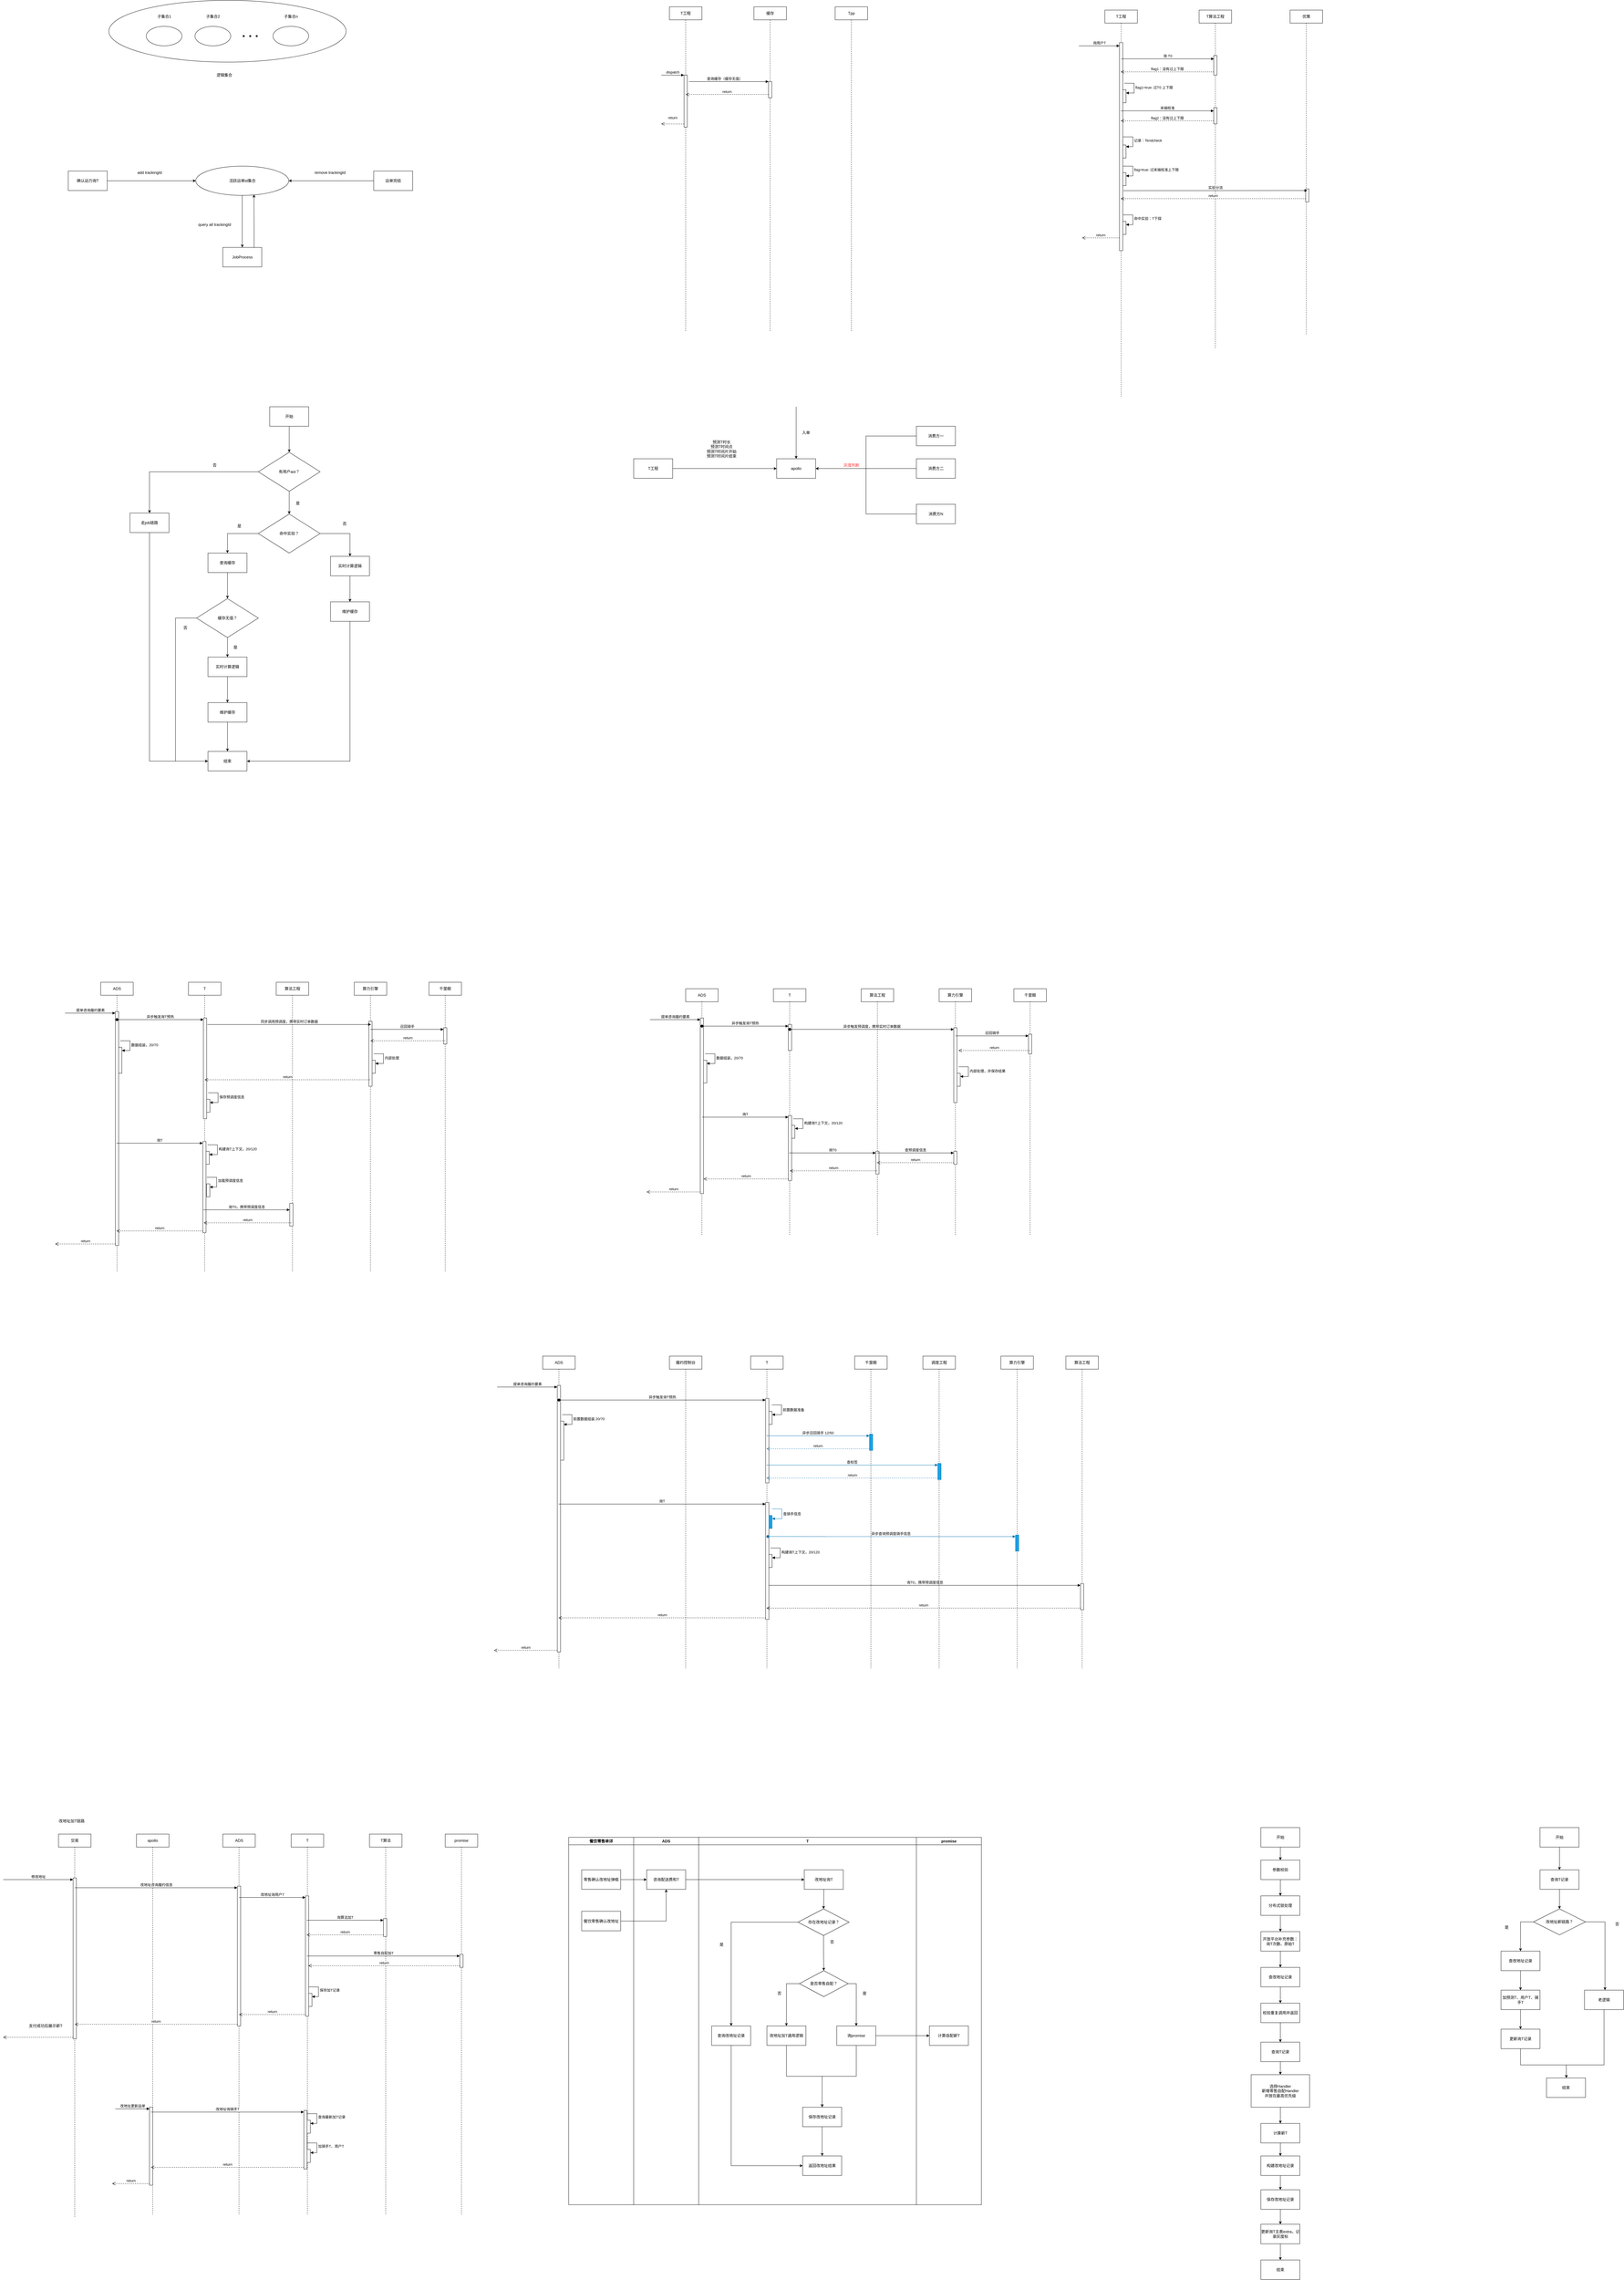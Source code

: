 <mxfile version="22.0.8" type="github">
  <diagram name="第 1 页" id="yyyUMbDe88qkvpOYkLpJ">
    <mxGraphModel dx="2925" dy="1165" grid="1" gridSize="10" guides="1" tooltips="1" connect="1" arrows="1" fold="1" page="1" pageScale="1" pageWidth="827" pageHeight="1169" math="0" shadow="0">
      <root>
        <mxCell id="0" />
        <mxCell id="1" parent="0" />
        <mxCell id="tKo5sGtpNb4lER5eMA1o-40" value="" style="ellipse;whiteSpace=wrap;html=1;" parent="1" vertex="1">
          <mxGeometry x="25" y="70" width="730" height="190" as="geometry" />
        </mxCell>
        <mxCell id="tKo5sGtpNb4lER5eMA1o-28" value="" style="shape=waypoint;sketch=0;fillStyle=solid;size=6;pointerEvents=1;points=[];fillColor=none;resizable=0;rotatable=0;perimeter=centerPerimeter;snapToPoint=1;" parent="1" vertex="1">
          <mxGeometry x="430" y="170" width="20" height="20" as="geometry" />
        </mxCell>
        <mxCell id="tKo5sGtpNb4lER5eMA1o-29" value="" style="shape=waypoint;sketch=0;fillStyle=solid;size=6;pointerEvents=1;points=[];fillColor=none;resizable=0;rotatable=0;perimeter=centerPerimeter;snapToPoint=1;" parent="1" vertex="1">
          <mxGeometry x="450" y="170" width="20" height="20" as="geometry" />
        </mxCell>
        <mxCell id="tKo5sGtpNb4lER5eMA1o-30" value="" style="shape=waypoint;sketch=0;fillStyle=solid;size=6;pointerEvents=1;points=[];fillColor=none;resizable=0;rotatable=0;perimeter=centerPerimeter;snapToPoint=1;" parent="1" vertex="1">
          <mxGeometry x="470" y="170" width="20" height="20" as="geometry" />
        </mxCell>
        <mxCell id="tKo5sGtpNb4lER5eMA1o-31" value="逻辑集合" style="text;html=1;align=center;verticalAlign=middle;resizable=0;points=[];autosize=1;strokeColor=none;fillColor=none;" parent="1" vertex="1">
          <mxGeometry x="330" y="280" width="100" height="40" as="geometry" />
        </mxCell>
        <mxCell id="tKo5sGtpNb4lER5eMA1o-32" value="子集合1" style="text;html=1;align=center;verticalAlign=middle;resizable=0;points=[];autosize=1;strokeColor=none;fillColor=none;" parent="1" vertex="1">
          <mxGeometry x="150" y="100" width="90" height="40" as="geometry" />
        </mxCell>
        <mxCell id="tKo5sGtpNb4lER5eMA1o-33" value="子集合2" style="text;html=1;align=center;verticalAlign=middle;resizable=0;points=[];autosize=1;strokeColor=none;fillColor=none;" parent="1" vertex="1">
          <mxGeometry x="300" y="100" width="90" height="40" as="geometry" />
        </mxCell>
        <mxCell id="tKo5sGtpNb4lER5eMA1o-34" value="子集合n" style="text;html=1;align=center;verticalAlign=middle;resizable=0;points=[];autosize=1;strokeColor=none;fillColor=none;" parent="1" vertex="1">
          <mxGeometry x="540" y="100" width="90" height="40" as="geometry" />
        </mxCell>
        <mxCell id="tKo5sGtpNb4lER5eMA1o-36" value="" style="ellipse;whiteSpace=wrap;html=1;" parent="1" vertex="1">
          <mxGeometry x="140" y="150" width="110" height="60" as="geometry" />
        </mxCell>
        <mxCell id="tKo5sGtpNb4lER5eMA1o-37" value="" style="ellipse;whiteSpace=wrap;html=1;" parent="1" vertex="1">
          <mxGeometry x="290" y="150" width="110" height="60" as="geometry" />
        </mxCell>
        <mxCell id="tKo5sGtpNb4lER5eMA1o-38" value="" style="ellipse;whiteSpace=wrap;html=1;" parent="1" vertex="1">
          <mxGeometry x="530" y="150" width="110" height="60" as="geometry" />
        </mxCell>
        <mxCell id="tKo5sGtpNb4lER5eMA1o-72" style="edgeStyle=orthogonalEdgeStyle;rounded=0;orthogonalLoop=1;jettySize=auto;html=1;entryX=0.626;entryY=0.972;entryDx=0;entryDy=0;entryPerimeter=0;" parent="1" source="tKo5sGtpNb4lER5eMA1o-43" target="tKo5sGtpNb4lER5eMA1o-53" edge="1">
          <mxGeometry relative="1" as="geometry">
            <Array as="points">
              <mxPoint x="472" y="780" />
              <mxPoint x="472" y="780" />
            </Array>
          </mxGeometry>
        </mxCell>
        <mxCell id="tKo5sGtpNb4lER5eMA1o-43" value="JobProcess" style="rounded=0;whiteSpace=wrap;html=1;" parent="1" vertex="1">
          <mxGeometry x="375.5" y="830" width="120" height="60" as="geometry" />
        </mxCell>
        <mxCell id="tKo5sGtpNb4lER5eMA1o-47" value="add trackingId" style="text;html=1;align=center;verticalAlign=middle;resizable=0;points=[];autosize=1;strokeColor=none;fillColor=none;" parent="1" vertex="1">
          <mxGeometry x="80" y="580" width="140" height="40" as="geometry" />
        </mxCell>
        <mxCell id="tKo5sGtpNb4lER5eMA1o-49" value="query all trackingId" style="text;html=1;align=center;verticalAlign=middle;resizable=0;points=[];autosize=1;strokeColor=none;fillColor=none;" parent="1" vertex="1">
          <mxGeometry x="265" y="740" width="170" height="40" as="geometry" />
        </mxCell>
        <mxCell id="tKo5sGtpNb4lER5eMA1o-65" style="edgeStyle=orthogonalEdgeStyle;rounded=0;orthogonalLoop=1;jettySize=auto;html=1;entryX=0.5;entryY=0;entryDx=0;entryDy=0;" parent="1" source="tKo5sGtpNb4lER5eMA1o-53" target="tKo5sGtpNb4lER5eMA1o-43" edge="1">
          <mxGeometry relative="1" as="geometry" />
        </mxCell>
        <mxCell id="tKo5sGtpNb4lER5eMA1o-53" value="活跃运单id集合" style="ellipse;whiteSpace=wrap;html=1;" parent="1" vertex="1">
          <mxGeometry x="292.5" y="580" width="286" height="90" as="geometry" />
        </mxCell>
        <mxCell id="tKo5sGtpNb4lER5eMA1o-57" value="remove trackingId" style="text;html=1;align=center;verticalAlign=middle;resizable=0;points=[];autosize=1;strokeColor=none;fillColor=none;" parent="1" vertex="1">
          <mxGeometry x="620" y="580" width="170" height="40" as="geometry" />
        </mxCell>
        <mxCell id="tKo5sGtpNb4lER5eMA1o-68" style="edgeStyle=orthogonalEdgeStyle;rounded=0;orthogonalLoop=1;jettySize=auto;html=1;entryX=1;entryY=0.5;entryDx=0;entryDy=0;" parent="1" source="tKo5sGtpNb4lER5eMA1o-61" target="tKo5sGtpNb4lER5eMA1o-53" edge="1">
          <mxGeometry relative="1" as="geometry" />
        </mxCell>
        <mxCell id="tKo5sGtpNb4lER5eMA1o-61" value="运单完结" style="rounded=0;whiteSpace=wrap;html=1;" parent="1" vertex="1">
          <mxGeometry x="840" y="595" width="120" height="60" as="geometry" />
        </mxCell>
        <mxCell id="tKo5sGtpNb4lER5eMA1o-66" style="edgeStyle=orthogonalEdgeStyle;rounded=0;orthogonalLoop=1;jettySize=auto;html=1;entryX=0;entryY=0.5;entryDx=0;entryDy=0;" parent="1" source="tKo5sGtpNb4lER5eMA1o-63" target="tKo5sGtpNb4lER5eMA1o-53" edge="1">
          <mxGeometry relative="1" as="geometry">
            <mxPoint x="10" y="595" as="targetPoint" />
            <Array as="points">
              <mxPoint x="10" y="625" />
            </Array>
          </mxGeometry>
        </mxCell>
        <mxCell id="tKo5sGtpNb4lER5eMA1o-63" value="确认运力询T" style="whiteSpace=wrap;html=1;" parent="1" vertex="1">
          <mxGeometry x="-100" y="595" width="120" height="60" as="geometry" />
        </mxCell>
        <mxCell id="xkvjelviUphnAzEtacNq-14" style="edgeStyle=orthogonalEdgeStyle;rounded=0;orthogonalLoop=1;jettySize=auto;html=1;entryX=0.5;entryY=0;entryDx=0;entryDy=0;" parent="1" source="xkvjelviUphnAzEtacNq-1" target="xkvjelviUphnAzEtacNq-12" edge="1">
          <mxGeometry relative="1" as="geometry" />
        </mxCell>
        <mxCell id="xkvjelviUphnAzEtacNq-1" value="实时计算逻辑" style="whiteSpace=wrap;html=1;" parent="1" vertex="1">
          <mxGeometry x="330" y="2090" width="120" height="60" as="geometry" />
        </mxCell>
        <mxCell id="xkvjelviUphnAzEtacNq-15" value="" style="edgeStyle=orthogonalEdgeStyle;rounded=0;orthogonalLoop=1;jettySize=auto;html=1;exitX=0.5;exitY=1;exitDx=0;exitDy=0;" parent="1" source="xkvjelviUphnAzEtacNq-36" target="xkvjelviUphnAzEtacNq-5" edge="1">
          <mxGeometry relative="1" as="geometry">
            <mxPoint x="580" y="1380" as="sourcePoint" />
          </mxGeometry>
        </mxCell>
        <mxCell id="xkvjelviUphnAzEtacNq-17" style="edgeStyle=orthogonalEdgeStyle;rounded=0;orthogonalLoop=1;jettySize=auto;html=1;entryX=0.5;entryY=0;entryDx=0;entryDy=0;" parent="1" source="xkvjelviUphnAzEtacNq-5" target="xkvjelviUphnAzEtacNq-18" edge="1">
          <mxGeometry relative="1" as="geometry">
            <mxPoint x="170" y="1680" as="targetPoint" />
          </mxGeometry>
        </mxCell>
        <mxCell id="xkvjelviUphnAzEtacNq-21" value="" style="edgeStyle=orthogonalEdgeStyle;rounded=0;orthogonalLoop=1;jettySize=auto;html=1;" parent="1" source="xkvjelviUphnAzEtacNq-5" target="xkvjelviUphnAzEtacNq-20" edge="1">
          <mxGeometry relative="1" as="geometry" />
        </mxCell>
        <mxCell id="xkvjelviUphnAzEtacNq-5" value="有用户aoi？" style="rhombus;whiteSpace=wrap;html=1;" parent="1" vertex="1">
          <mxGeometry x="485" y="1460" width="190" height="120" as="geometry" />
        </mxCell>
        <mxCell id="xkvjelviUphnAzEtacNq-10" style="edgeStyle=orthogonalEdgeStyle;rounded=0;orthogonalLoop=1;jettySize=auto;html=1;entryX=0.5;entryY=0;entryDx=0;entryDy=0;" parent="1" source="xkvjelviUphnAzEtacNq-7" target="xkvjelviUphnAzEtacNq-8" edge="1">
          <mxGeometry relative="1" as="geometry" />
        </mxCell>
        <mxCell id="xkvjelviUphnAzEtacNq-7" value="查询缓存" style="whiteSpace=wrap;html=1;" parent="1" vertex="1">
          <mxGeometry x="330" y="1770" width="120" height="60" as="geometry" />
        </mxCell>
        <mxCell id="xkvjelviUphnAzEtacNq-11" style="edgeStyle=orthogonalEdgeStyle;rounded=0;orthogonalLoop=1;jettySize=auto;html=1;entryX=0.5;entryY=0;entryDx=0;entryDy=0;" parent="1" source="xkvjelviUphnAzEtacNq-8" target="xkvjelviUphnAzEtacNq-1" edge="1">
          <mxGeometry relative="1" as="geometry" />
        </mxCell>
        <mxCell id="xkvjelviUphnAzEtacNq-42" style="edgeStyle=orthogonalEdgeStyle;rounded=0;orthogonalLoop=1;jettySize=auto;html=1;entryX=0;entryY=0.5;entryDx=0;entryDy=0;" parent="1" source="xkvjelviUphnAzEtacNq-8" target="xkvjelviUphnAzEtacNq-23" edge="1">
          <mxGeometry relative="1" as="geometry">
            <Array as="points">
              <mxPoint x="230" y="1970" />
              <mxPoint x="230" y="2410" />
            </Array>
          </mxGeometry>
        </mxCell>
        <mxCell id="xkvjelviUphnAzEtacNq-8" value="缓存无值？" style="rhombus;whiteSpace=wrap;html=1;" parent="1" vertex="1">
          <mxGeometry x="295" y="1910" width="190" height="120" as="geometry" />
        </mxCell>
        <mxCell id="xkvjelviUphnAzEtacNq-40" value="" style="edgeStyle=orthogonalEdgeStyle;rounded=0;orthogonalLoop=1;jettySize=auto;html=1;" parent="1" source="xkvjelviUphnAzEtacNq-12" target="xkvjelviUphnAzEtacNq-23" edge="1">
          <mxGeometry relative="1" as="geometry" />
        </mxCell>
        <mxCell id="xkvjelviUphnAzEtacNq-12" value="维护缓存" style="whiteSpace=wrap;html=1;" parent="1" vertex="1">
          <mxGeometry x="330" y="2230" width="120" height="60" as="geometry" />
        </mxCell>
        <mxCell id="xkvjelviUphnAzEtacNq-46" style="edgeStyle=orthogonalEdgeStyle;rounded=0;orthogonalLoop=1;jettySize=auto;html=1;entryX=0;entryY=0.5;entryDx=0;entryDy=0;" parent="1" source="xkvjelviUphnAzEtacNq-18" target="xkvjelviUphnAzEtacNq-23" edge="1">
          <mxGeometry relative="1" as="geometry">
            <Array as="points">
              <mxPoint x="150" y="2410" />
            </Array>
          </mxGeometry>
        </mxCell>
        <mxCell id="xkvjelviUphnAzEtacNq-18" value="走job链路" style="whiteSpace=wrap;html=1;" parent="1" vertex="1">
          <mxGeometry x="90" y="1647" width="120" height="60" as="geometry" />
        </mxCell>
        <mxCell id="xkvjelviUphnAzEtacNq-22" style="edgeStyle=orthogonalEdgeStyle;rounded=0;orthogonalLoop=1;jettySize=auto;html=1;entryX=0.5;entryY=0;entryDx=0;entryDy=0;" parent="1" source="xkvjelviUphnAzEtacNq-20" target="xkvjelviUphnAzEtacNq-7" edge="1">
          <mxGeometry relative="1" as="geometry" />
        </mxCell>
        <mxCell id="xkvjelviUphnAzEtacNq-30" style="edgeStyle=orthogonalEdgeStyle;rounded=0;orthogonalLoop=1;jettySize=auto;html=1;entryX=0.5;entryY=0;entryDx=0;entryDy=0;" parent="1" source="xkvjelviUphnAzEtacNq-20" target="xkvjelviUphnAzEtacNq-28" edge="1">
          <mxGeometry relative="1" as="geometry" />
        </mxCell>
        <mxCell id="xkvjelviUphnAzEtacNq-20" value="命中实验？" style="rhombus;whiteSpace=wrap;html=1;" parent="1" vertex="1">
          <mxGeometry x="485" y="1650" width="190" height="120" as="geometry" />
        </mxCell>
        <mxCell id="xkvjelviUphnAzEtacNq-23" value="结束" style="whiteSpace=wrap;html=1;" parent="1" vertex="1">
          <mxGeometry x="330" y="2380" width="120" height="60" as="geometry" />
        </mxCell>
        <mxCell id="xkvjelviUphnAzEtacNq-24" value="是" style="text;html=1;align=center;verticalAlign=middle;resizable=0;points=[];autosize=1;strokeColor=none;fillColor=none;" parent="1" vertex="1">
          <mxGeometry x="394" y="2040" width="40" height="40" as="geometry" />
        </mxCell>
        <mxCell id="xkvjelviUphnAzEtacNq-25" value="是" style="text;html=1;align=center;verticalAlign=middle;resizable=0;points=[];autosize=1;strokeColor=none;fillColor=none;" parent="1" vertex="1">
          <mxGeometry x="586" y="1597" width="40" height="40" as="geometry" />
        </mxCell>
        <mxCell id="xkvjelviUphnAzEtacNq-26" value="否" style="text;html=1;align=center;verticalAlign=middle;resizable=0;points=[];autosize=1;strokeColor=none;fillColor=none;" parent="1" vertex="1">
          <mxGeometry x="330" y="1480" width="40" height="40" as="geometry" />
        </mxCell>
        <mxCell id="xkvjelviUphnAzEtacNq-27" value="是" style="text;html=1;align=center;verticalAlign=middle;resizable=0;points=[];autosize=1;strokeColor=none;fillColor=none;" parent="1" vertex="1">
          <mxGeometry x="406" y="1667" width="40" height="40" as="geometry" />
        </mxCell>
        <mxCell id="xkvjelviUphnAzEtacNq-32" style="edgeStyle=orthogonalEdgeStyle;rounded=0;orthogonalLoop=1;jettySize=auto;html=1;entryX=0.5;entryY=0;entryDx=0;entryDy=0;" parent="1" source="xkvjelviUphnAzEtacNq-28" target="xkvjelviUphnAzEtacNq-29" edge="1">
          <mxGeometry relative="1" as="geometry" />
        </mxCell>
        <mxCell id="xkvjelviUphnAzEtacNq-28" value="实时计算逻辑" style="whiteSpace=wrap;html=1;" parent="1" vertex="1">
          <mxGeometry x="707" y="1780" width="120" height="60" as="geometry" />
        </mxCell>
        <mxCell id="xkvjelviUphnAzEtacNq-44" style="edgeStyle=orthogonalEdgeStyle;rounded=0;orthogonalLoop=1;jettySize=auto;html=1;entryX=1;entryY=0.5;entryDx=0;entryDy=0;" parent="1" source="xkvjelviUphnAzEtacNq-29" target="xkvjelviUphnAzEtacNq-23" edge="1">
          <mxGeometry relative="1" as="geometry">
            <Array as="points">
              <mxPoint x="767" y="2410" />
            </Array>
          </mxGeometry>
        </mxCell>
        <mxCell id="xkvjelviUphnAzEtacNq-29" value="维护缓存" style="whiteSpace=wrap;html=1;" parent="1" vertex="1">
          <mxGeometry x="707" y="1920" width="120" height="60" as="geometry" />
        </mxCell>
        <mxCell id="xkvjelviUphnAzEtacNq-31" value="否" style="text;html=1;align=center;verticalAlign=middle;resizable=0;points=[];autosize=1;strokeColor=none;fillColor=none;" parent="1" vertex="1">
          <mxGeometry x="730" y="1660" width="40" height="40" as="geometry" />
        </mxCell>
        <mxCell id="xkvjelviUphnAzEtacNq-36" value="开始" style="whiteSpace=wrap;html=1;" parent="1" vertex="1">
          <mxGeometry x="520" y="1320" width="120" height="60" as="geometry" />
        </mxCell>
        <mxCell id="xkvjelviUphnAzEtacNq-43" value="否" style="text;html=1;align=center;verticalAlign=middle;resizable=0;points=[];autosize=1;strokeColor=none;fillColor=none;" parent="1" vertex="1">
          <mxGeometry x="240" y="1980" width="40" height="40" as="geometry" />
        </mxCell>
        <mxCell id="fOnQMdXvQZG5ByYdWK9r-1" value="T工程" style="shape=umlLifeline;perimeter=lifelinePerimeter;whiteSpace=wrap;html=1;container=1;dropTarget=0;collapsible=0;recursiveResize=0;outlineConnect=0;portConstraint=eastwest;newEdgeStyle={&quot;edgeStyle&quot;:&quot;elbowEdgeStyle&quot;,&quot;elbow&quot;:&quot;vertical&quot;,&quot;curved&quot;:0,&quot;rounded&quot;:0};" parent="1" vertex="1">
          <mxGeometry x="1750" y="90" width="100" height="1000" as="geometry" />
        </mxCell>
        <mxCell id="fOnQMdXvQZG5ByYdWK9r-16" value="" style="html=1;points=[];perimeter=orthogonalPerimeter;outlineConnect=0;targetShapes=umlLifeline;portConstraint=eastwest;newEdgeStyle={&quot;edgeStyle&quot;:&quot;elbowEdgeStyle&quot;,&quot;elbow&quot;:&quot;vertical&quot;,&quot;curved&quot;:0,&quot;rounded&quot;:0};" parent="fOnQMdXvQZG5ByYdWK9r-1" vertex="1">
          <mxGeometry x="45" y="210" width="10" height="160" as="geometry" />
        </mxCell>
        <mxCell id="fOnQMdXvQZG5ByYdWK9r-17" value="dispatch" style="html=1;verticalAlign=bottom;endArrow=block;edgeStyle=elbowEdgeStyle;elbow=vertical;curved=0;rounded=0;" parent="fOnQMdXvQZG5ByYdWK9r-1" target="fOnQMdXvQZG5ByYdWK9r-16" edge="1">
          <mxGeometry relative="1" as="geometry">
            <mxPoint x="-25" y="210" as="sourcePoint" />
          </mxGeometry>
        </mxCell>
        <mxCell id="fOnQMdXvQZG5ByYdWK9r-18" value="return" style="html=1;verticalAlign=bottom;endArrow=open;dashed=1;endSize=8;edgeStyle=elbowEdgeStyle;elbow=vertical;curved=0;rounded=0;" parent="fOnQMdXvQZG5ByYdWK9r-1" edge="1">
          <mxGeometry x="-0.005" y="-10" relative="1" as="geometry">
            <mxPoint x="-25" y="360" as="targetPoint" />
            <mxPoint x="45" y="360.333" as="sourcePoint" />
            <mxPoint as="offset" />
          </mxGeometry>
        </mxCell>
        <mxCell id="fOnQMdXvQZG5ByYdWK9r-2" value="缓存" style="shape=umlLifeline;perimeter=lifelinePerimeter;whiteSpace=wrap;html=1;container=1;dropTarget=0;collapsible=0;recursiveResize=0;outlineConnect=0;portConstraint=eastwest;newEdgeStyle={&quot;edgeStyle&quot;:&quot;elbowEdgeStyle&quot;,&quot;elbow&quot;:&quot;vertical&quot;,&quot;curved&quot;:0,&quot;rounded&quot;:0};" parent="1" vertex="1">
          <mxGeometry x="2010" y="90" width="100" height="1000" as="geometry" />
        </mxCell>
        <mxCell id="fOnQMdXvQZG5ByYdWK9r-19" value="" style="html=1;points=[];perimeter=orthogonalPerimeter;outlineConnect=0;targetShapes=umlLifeline;portConstraint=eastwest;newEdgeStyle={&quot;edgeStyle&quot;:&quot;elbowEdgeStyle&quot;,&quot;elbow&quot;:&quot;vertical&quot;,&quot;curved&quot;:0,&quot;rounded&quot;:0};" parent="fOnQMdXvQZG5ByYdWK9r-2" vertex="1">
          <mxGeometry x="45" y="230" width="10" height="50" as="geometry" />
        </mxCell>
        <mxCell id="fOnQMdXvQZG5ByYdWK9r-20" value="查询缓存（缓存无值）" style="html=1;verticalAlign=bottom;endArrow=block;edgeStyle=elbowEdgeStyle;elbow=vertical;curved=0;rounded=0;" parent="fOnQMdXvQZG5ByYdWK9r-2" target="fOnQMdXvQZG5ByYdWK9r-19" edge="1">
          <mxGeometry x="0.357" relative="1" as="geometry">
            <mxPoint x="-25" y="230" as="sourcePoint" />
            <Array as="points">
              <mxPoint x="-200" y="230" />
            </Array>
            <mxPoint as="offset" />
          </mxGeometry>
        </mxCell>
        <mxCell id="fOnQMdXvQZG5ByYdWK9r-3" value="Tpp" style="shape=umlLifeline;perimeter=lifelinePerimeter;whiteSpace=wrap;html=1;container=1;dropTarget=0;collapsible=0;recursiveResize=0;outlineConnect=0;portConstraint=eastwest;newEdgeStyle={&quot;edgeStyle&quot;:&quot;elbowEdgeStyle&quot;,&quot;elbow&quot;:&quot;vertical&quot;,&quot;curved&quot;:0,&quot;rounded&quot;:0};" parent="1" vertex="1">
          <mxGeometry x="2260" y="90" width="100" height="1000" as="geometry" />
        </mxCell>
        <mxCell id="fOnQMdXvQZG5ByYdWK9r-21" value="return" style="html=1;verticalAlign=bottom;endArrow=open;dashed=1;endSize=8;edgeStyle=elbowEdgeStyle;elbow=vertical;curved=0;rounded=0;" parent="1" target="fOnQMdXvQZG5ByYdWK9r-1" edge="1">
          <mxGeometry relative="1" as="geometry">
            <mxPoint x="1980" y="359.17" as="targetPoint" />
            <mxPoint x="2054.5" y="359.503" as="sourcePoint" />
          </mxGeometry>
        </mxCell>
        <mxCell id="8MHDK6jBeyo3wVaC5EEa-2" value="T工程" style="whiteSpace=wrap;html=1;" parent="1" vertex="1">
          <mxGeometry x="1640" y="1480" width="120" height="60" as="geometry" />
        </mxCell>
        <mxCell id="8MHDK6jBeyo3wVaC5EEa-3" value="apollo" style="whiteSpace=wrap;html=1;" parent="1" vertex="1">
          <mxGeometry x="2080" y="1480" width="120" height="60" as="geometry" />
        </mxCell>
        <mxCell id="8MHDK6jBeyo3wVaC5EEa-4" value="" style="endArrow=classic;html=1;rounded=0;" parent="1" target="8MHDK6jBeyo3wVaC5EEa-3" edge="1">
          <mxGeometry width="50" height="50" relative="1" as="geometry">
            <mxPoint x="2140" y="1320" as="sourcePoint" />
            <mxPoint x="2220" y="1370" as="targetPoint" />
          </mxGeometry>
        </mxCell>
        <mxCell id="8MHDK6jBeyo3wVaC5EEa-5" value="入单" style="text;html=1;align=center;verticalAlign=middle;resizable=0;points=[];autosize=1;strokeColor=none;fillColor=none;" parent="1" vertex="1">
          <mxGeometry x="2140" y="1380" width="60" height="40" as="geometry" />
        </mxCell>
        <mxCell id="8MHDK6jBeyo3wVaC5EEa-7" value="" style="endArrow=classic;html=1;rounded=0;entryX=0;entryY=0.5;entryDx=0;entryDy=0;exitX=1;exitY=0.5;exitDx=0;exitDy=0;" parent="1" source="8MHDK6jBeyo3wVaC5EEa-2" target="8MHDK6jBeyo3wVaC5EEa-3" edge="1">
          <mxGeometry width="50" height="50" relative="1" as="geometry">
            <mxPoint x="1960" y="1530" as="sourcePoint" />
            <mxPoint x="2010" y="1480" as="targetPoint" />
          </mxGeometry>
        </mxCell>
        <mxCell id="8MHDK6jBeyo3wVaC5EEa-9" value="预测T时长&lt;br&gt;预测T时间点&lt;br&gt;预测T时间片开始&lt;br&gt;预测T时间片结束" style="text;html=1;align=center;verticalAlign=middle;resizable=0;points=[];autosize=1;strokeColor=none;fillColor=none;" parent="1" vertex="1">
          <mxGeometry x="1830" y="1400" width="160" height="100" as="geometry" />
        </mxCell>
        <mxCell id="8MHDK6jBeyo3wVaC5EEa-16" style="edgeStyle=orthogonalEdgeStyle;rounded=0;orthogonalLoop=1;jettySize=auto;html=1;entryX=1;entryY=0.5;entryDx=0;entryDy=0;" parent="1" source="8MHDK6jBeyo3wVaC5EEa-10" target="8MHDK6jBeyo3wVaC5EEa-3" edge="1">
          <mxGeometry relative="1" as="geometry" />
        </mxCell>
        <mxCell id="8MHDK6jBeyo3wVaC5EEa-10" value="消费方一" style="whiteSpace=wrap;html=1;" parent="1" vertex="1">
          <mxGeometry x="2510" y="1380" width="120" height="60" as="geometry" />
        </mxCell>
        <mxCell id="8MHDK6jBeyo3wVaC5EEa-15" style="edgeStyle=orthogonalEdgeStyle;rounded=0;orthogonalLoop=1;jettySize=auto;html=1;entryX=1;entryY=0.5;entryDx=0;entryDy=0;" parent="1" source="8MHDK6jBeyo3wVaC5EEa-11" target="8MHDK6jBeyo3wVaC5EEa-3" edge="1">
          <mxGeometry relative="1" as="geometry" />
        </mxCell>
        <mxCell id="8MHDK6jBeyo3wVaC5EEa-11" value="消费方二" style="whiteSpace=wrap;html=1;" parent="1" vertex="1">
          <mxGeometry x="2510" y="1480" width="120" height="60" as="geometry" />
        </mxCell>
        <mxCell id="8MHDK6jBeyo3wVaC5EEa-17" style="edgeStyle=orthogonalEdgeStyle;rounded=0;orthogonalLoop=1;jettySize=auto;html=1;entryX=1;entryY=0.5;entryDx=0;entryDy=0;" parent="1" source="8MHDK6jBeyo3wVaC5EEa-12" target="8MHDK6jBeyo3wVaC5EEa-3" edge="1">
          <mxGeometry relative="1" as="geometry" />
        </mxCell>
        <mxCell id="8MHDK6jBeyo3wVaC5EEa-12" value="消费方N" style="whiteSpace=wrap;html=1;" parent="1" vertex="1">
          <mxGeometry x="2510" y="1620" width="120" height="60" as="geometry" />
        </mxCell>
        <mxCell id="8MHDK6jBeyo3wVaC5EEa-18" value="&lt;font color=&quot;#ff3333&quot;&gt;灰度判断&lt;/font&gt;" style="text;html=1;align=center;verticalAlign=middle;resizable=0;points=[];autosize=1;strokeColor=none;fillColor=none;" parent="1" vertex="1">
          <mxGeometry x="2260" y="1480" width="100" height="40" as="geometry" />
        </mxCell>
        <mxCell id="XuvAyT3Do_em7V8Lo4Sv-1" value="T工程" style="shape=umlLifeline;perimeter=lifelinePerimeter;whiteSpace=wrap;html=1;container=1;dropTarget=0;collapsible=0;recursiveResize=0;outlineConnect=0;portConstraint=eastwest;newEdgeStyle={&quot;edgeStyle&quot;:&quot;elbowEdgeStyle&quot;,&quot;elbow&quot;:&quot;vertical&quot;,&quot;curved&quot;:0,&quot;rounded&quot;:0};" parent="1" vertex="1">
          <mxGeometry x="3090" y="100" width="100" height="1190" as="geometry" />
        </mxCell>
        <mxCell id="XuvAyT3Do_em7V8Lo4Sv-4" value="" style="html=1;points=[];perimeter=orthogonalPerimeter;outlineConnect=0;targetShapes=umlLifeline;portConstraint=eastwest;newEdgeStyle={&quot;edgeStyle&quot;:&quot;elbowEdgeStyle&quot;,&quot;elbow&quot;:&quot;vertical&quot;,&quot;curved&quot;:0,&quot;rounded&quot;:0};" parent="XuvAyT3Do_em7V8Lo4Sv-1" vertex="1">
          <mxGeometry x="45" y="100" width="10" height="640" as="geometry" />
        </mxCell>
        <mxCell id="XuvAyT3Do_em7V8Lo4Sv-5" value="询用户T" style="html=1;verticalAlign=bottom;endArrow=block;edgeStyle=elbowEdgeStyle;elbow=vertical;curved=0;rounded=0;" parent="XuvAyT3Do_em7V8Lo4Sv-1" edge="1">
          <mxGeometry relative="1" as="geometry">
            <mxPoint x="-80" y="110" as="sourcePoint" />
            <mxPoint x="45" y="110.33" as="targetPoint" />
          </mxGeometry>
        </mxCell>
        <mxCell id="XuvAyT3Do_em7V8Lo4Sv-6" value="return" style="html=1;verticalAlign=bottom;endArrow=open;dashed=1;endSize=8;edgeStyle=elbowEdgeStyle;elbow=vertical;curved=0;rounded=0;" parent="XuvAyT3Do_em7V8Lo4Sv-1" edge="1">
          <mxGeometry relative="1" as="geometry">
            <mxPoint x="-70" y="700" as="targetPoint" />
            <mxPoint x="45" y="700.667" as="sourcePoint" />
          </mxGeometry>
        </mxCell>
        <mxCell id="XuvAyT3Do_em7V8Lo4Sv-10" value="" style="html=1;points=[];perimeter=orthogonalPerimeter;outlineConnect=0;targetShapes=umlLifeline;portConstraint=eastwest;newEdgeStyle={&quot;edgeStyle&quot;:&quot;elbowEdgeStyle&quot;,&quot;elbow&quot;:&quot;vertical&quot;,&quot;curved&quot;:0,&quot;rounded&quot;:0};" parent="XuvAyT3Do_em7V8Lo4Sv-1" vertex="1">
          <mxGeometry x="55" y="245" width="10" height="40" as="geometry" />
        </mxCell>
        <mxCell id="XuvAyT3Do_em7V8Lo4Sv-11" value="flag1=true: 过T0 上下限" style="html=1;align=left;spacingLeft=2;endArrow=block;rounded=0;edgeStyle=orthogonalEdgeStyle;curved=0;rounded=0;" parent="XuvAyT3Do_em7V8Lo4Sv-1" target="XuvAyT3Do_em7V8Lo4Sv-10" edge="1">
          <mxGeometry relative="1" as="geometry">
            <mxPoint x="60" y="225" as="sourcePoint" />
            <Array as="points">
              <mxPoint x="90" y="255" />
            </Array>
          </mxGeometry>
        </mxCell>
        <mxCell id="XuvAyT3Do_em7V8Lo4Sv-17" value="" style="html=1;points=[];perimeter=orthogonalPerimeter;outlineConnect=0;targetShapes=umlLifeline;portConstraint=eastwest;newEdgeStyle={&quot;edgeStyle&quot;:&quot;elbowEdgeStyle&quot;,&quot;elbow&quot;:&quot;vertical&quot;,&quot;curved&quot;:0,&quot;rounded&quot;:0};" parent="XuvAyT3Do_em7V8Lo4Sv-1" vertex="1">
          <mxGeometry x="55" y="500" width="10" height="40" as="geometry" />
        </mxCell>
        <mxCell id="XuvAyT3Do_em7V8Lo4Sv-18" value="flag=true: 过末端校准上下限" style="html=1;align=left;spacingLeft=2;endArrow=block;rounded=0;edgeStyle=orthogonalEdgeStyle;curved=0;rounded=0;" parent="XuvAyT3Do_em7V8Lo4Sv-1" target="XuvAyT3Do_em7V8Lo4Sv-17" edge="1">
          <mxGeometry relative="1" as="geometry">
            <mxPoint x="56" y="480" as="sourcePoint" />
            <Array as="points">
              <mxPoint x="86" y="510" />
            </Array>
          </mxGeometry>
        </mxCell>
        <mxCell id="XuvAyT3Do_em7V8Lo4Sv-19" value="" style="html=1;points=[];perimeter=orthogonalPerimeter;outlineConnect=0;targetShapes=umlLifeline;portConstraint=eastwest;newEdgeStyle={&quot;edgeStyle&quot;:&quot;elbowEdgeStyle&quot;,&quot;elbow&quot;:&quot;vertical&quot;,&quot;curved&quot;:0,&quot;rounded&quot;:0};" parent="XuvAyT3Do_em7V8Lo4Sv-1" vertex="1">
          <mxGeometry x="55" y="415" width="10" height="40" as="geometry" />
        </mxCell>
        <mxCell id="XuvAyT3Do_em7V8Lo4Sv-20" value="记录：Tendcheck" style="html=1;align=left;spacingLeft=2;endArrow=block;rounded=0;edgeStyle=orthogonalEdgeStyle;curved=0;rounded=0;" parent="XuvAyT3Do_em7V8Lo4Sv-1" target="XuvAyT3Do_em7V8Lo4Sv-19" edge="1">
          <mxGeometry relative="1" as="geometry">
            <mxPoint x="56" y="390" as="sourcePoint" />
            <Array as="points">
              <mxPoint x="86" y="420" />
            </Array>
          </mxGeometry>
        </mxCell>
        <mxCell id="XuvAyT3Do_em7V8Lo4Sv-21" value="" style="html=1;points=[];perimeter=orthogonalPerimeter;outlineConnect=0;targetShapes=umlLifeline;portConstraint=eastwest;newEdgeStyle={&quot;edgeStyle&quot;:&quot;elbowEdgeStyle&quot;,&quot;elbow&quot;:&quot;vertical&quot;,&quot;curved&quot;:0,&quot;rounded&quot;:0};" parent="XuvAyT3Do_em7V8Lo4Sv-1" vertex="1">
          <mxGeometry x="55" y="650" width="10" height="40" as="geometry" />
        </mxCell>
        <mxCell id="XuvAyT3Do_em7V8Lo4Sv-22" value="命中实验：T下探" style="html=1;align=left;spacingLeft=2;endArrow=block;rounded=0;edgeStyle=orthogonalEdgeStyle;curved=0;rounded=0;" parent="XuvAyT3Do_em7V8Lo4Sv-1" target="XuvAyT3Do_em7V8Lo4Sv-21" edge="1">
          <mxGeometry relative="1" as="geometry">
            <mxPoint x="56" y="630" as="sourcePoint" />
            <Array as="points">
              <mxPoint x="86" y="660" />
            </Array>
          </mxGeometry>
        </mxCell>
        <mxCell id="XuvAyT3Do_em7V8Lo4Sv-2" value="T算法工程" style="shape=umlLifeline;perimeter=lifelinePerimeter;whiteSpace=wrap;html=1;container=1;dropTarget=0;collapsible=0;recursiveResize=0;outlineConnect=0;portConstraint=eastwest;newEdgeStyle={&quot;edgeStyle&quot;:&quot;elbowEdgeStyle&quot;,&quot;elbow&quot;:&quot;vertical&quot;,&quot;curved&quot;:0,&quot;rounded&quot;:0};" parent="1" vertex="1">
          <mxGeometry x="3380" y="100" width="100" height="1040" as="geometry" />
        </mxCell>
        <mxCell id="XuvAyT3Do_em7V8Lo4Sv-7" value="" style="html=1;points=[];perimeter=orthogonalPerimeter;outlineConnect=0;targetShapes=umlLifeline;portConstraint=eastwest;newEdgeStyle={&quot;edgeStyle&quot;:&quot;elbowEdgeStyle&quot;,&quot;elbow&quot;:&quot;vertical&quot;,&quot;curved&quot;:0,&quot;rounded&quot;:0};" parent="XuvAyT3Do_em7V8Lo4Sv-2" vertex="1">
          <mxGeometry x="45" y="140" width="10" height="60" as="geometry" />
        </mxCell>
        <mxCell id="XuvAyT3Do_em7V8Lo4Sv-12" value="" style="html=1;points=[];perimeter=orthogonalPerimeter;outlineConnect=0;targetShapes=umlLifeline;portConstraint=eastwest;newEdgeStyle={&quot;edgeStyle&quot;:&quot;elbowEdgeStyle&quot;,&quot;elbow&quot;:&quot;vertical&quot;,&quot;curved&quot;:0,&quot;rounded&quot;:0};" parent="XuvAyT3Do_em7V8Lo4Sv-2" vertex="1">
          <mxGeometry x="45" y="300" width="10" height="50" as="geometry" />
        </mxCell>
        <mxCell id="XuvAyT3Do_em7V8Lo4Sv-13" value="末端校准" style="html=1;verticalAlign=bottom;endArrow=block;edgeStyle=elbowEdgeStyle;elbow=vertical;curved=0;rounded=0;" parent="XuvAyT3Do_em7V8Lo4Sv-2" edge="1">
          <mxGeometry relative="1" as="geometry">
            <mxPoint x="-240.833" y="310.003" as="sourcePoint" />
            <mxPoint x="45" y="310.003" as="targetPoint" />
          </mxGeometry>
        </mxCell>
        <mxCell id="XuvAyT3Do_em7V8Lo4Sv-14" value="flag2：没有过上下限" style="html=1;verticalAlign=bottom;endArrow=open;dashed=1;endSize=8;edgeStyle=elbowEdgeStyle;elbow=vertical;curved=0;rounded=0;" parent="XuvAyT3Do_em7V8Lo4Sv-2" source="XuvAyT3Do_em7V8Lo4Sv-12" edge="1">
          <mxGeometry relative="1" as="geometry">
            <mxPoint x="-240.833" y="340.333" as="targetPoint" />
            <mxPoint x="45" y="340.333" as="sourcePoint" />
          </mxGeometry>
        </mxCell>
        <mxCell id="XuvAyT3Do_em7V8Lo4Sv-3" value="优策" style="shape=umlLifeline;perimeter=lifelinePerimeter;whiteSpace=wrap;html=1;container=1;dropTarget=0;collapsible=0;recursiveResize=0;outlineConnect=0;portConstraint=eastwest;newEdgeStyle={&quot;edgeStyle&quot;:&quot;elbowEdgeStyle&quot;,&quot;elbow&quot;:&quot;vertical&quot;,&quot;curved&quot;:0,&quot;rounded&quot;:0};" parent="1" vertex="1">
          <mxGeometry x="3660" y="100" width="100" height="1000" as="geometry" />
        </mxCell>
        <mxCell id="XuvAyT3Do_em7V8Lo4Sv-23" value="" style="html=1;points=[];perimeter=orthogonalPerimeter;outlineConnect=0;targetShapes=umlLifeline;portConstraint=eastwest;newEdgeStyle={&quot;edgeStyle&quot;:&quot;elbowEdgeStyle&quot;,&quot;elbow&quot;:&quot;vertical&quot;,&quot;curved&quot;:0,&quot;rounded&quot;:0};" parent="XuvAyT3Do_em7V8Lo4Sv-3" vertex="1">
          <mxGeometry x="47.92" y="550" width="10" height="40" as="geometry" />
        </mxCell>
        <mxCell id="XuvAyT3Do_em7V8Lo4Sv-8" value="询 T0" style="html=1;verticalAlign=bottom;endArrow=block;edgeStyle=elbowEdgeStyle;elbow=vertical;curved=0;rounded=0;" parent="1" edge="1">
          <mxGeometry relative="1" as="geometry">
            <mxPoint x="3139.997" y="249.997" as="sourcePoint" />
            <mxPoint x="3425.83" y="249.997" as="targetPoint" />
          </mxGeometry>
        </mxCell>
        <mxCell id="XuvAyT3Do_em7V8Lo4Sv-9" value="flag1：没有过上下限" style="html=1;verticalAlign=bottom;endArrow=open;dashed=1;endSize=8;edgeStyle=elbowEdgeStyle;elbow=vertical;curved=0;rounded=0;" parent="1" edge="1">
          <mxGeometry relative="1" as="geometry">
            <mxPoint x="3139.167" y="290.003" as="targetPoint" />
            <mxPoint x="3425" y="290.003" as="sourcePoint" />
          </mxGeometry>
        </mxCell>
        <mxCell id="XuvAyT3Do_em7V8Lo4Sv-24" value="实验分流" style="html=1;verticalAlign=bottom;endArrow=block;edgeStyle=elbowEdgeStyle;elbow=vertical;curved=0;rounded=0;" parent="1" edge="1">
          <mxGeometry relative="1" as="geometry">
            <mxPoint x="3147.087" y="655.33" as="sourcePoint" />
            <mxPoint x="3712.92" y="654.997" as="targetPoint" />
          </mxGeometry>
        </mxCell>
        <mxCell id="XuvAyT3Do_em7V8Lo4Sv-25" value="return" style="html=1;verticalAlign=bottom;endArrow=open;dashed=1;endSize=8;edgeStyle=elbowEdgeStyle;elbow=vertical;curved=0;rounded=0;" parent="1" edge="1">
          <mxGeometry relative="1" as="geometry">
            <mxPoint x="3139.167" y="679.997" as="targetPoint" />
            <mxPoint x="3707.92" y="679.997" as="sourcePoint" />
          </mxGeometry>
        </mxCell>
        <mxCell id="K-o17wLbbBB5gtvilO5a-34" value="T" style="shape=umlLifeline;perimeter=lifelinePerimeter;whiteSpace=wrap;html=1;container=1;dropTarget=0;collapsible=0;recursiveResize=0;outlineConnect=0;portConstraint=eastwest;newEdgeStyle={&quot;curved&quot;:0,&quot;rounded&quot;:0};" parent="1" vertex="1">
          <mxGeometry x="270" y="3090" width="100" height="890" as="geometry" />
        </mxCell>
        <mxCell id="K-o17wLbbBB5gtvilO5a-35" value="" style="html=1;points=[[0,0,0,0,5],[0,1,0,0,-5],[1,0,0,0,5],[1,1,0,0,-5]];perimeter=orthogonalPerimeter;outlineConnect=0;targetShapes=umlLifeline;portConstraint=eastwest;newEdgeStyle={&quot;curved&quot;:0,&quot;rounded&quot;:0};" parent="K-o17wLbbBB5gtvilO5a-34" vertex="1">
          <mxGeometry x="43.97" y="490" width="10" height="280" as="geometry" />
        </mxCell>
        <mxCell id="K-o17wLbbBB5gtvilO5a-36" value="" style="html=1;points=[[0,0,0,0,5],[0,1,0,0,-5],[1,0,0,0,5],[1,1,0,0,-5]];perimeter=orthogonalPerimeter;outlineConnect=0;targetShapes=umlLifeline;portConstraint=eastwest;newEdgeStyle={&quot;curved&quot;:0,&quot;rounded&quot;:0};" parent="K-o17wLbbBB5gtvilO5a-34" vertex="1">
          <mxGeometry x="46" y="110" width="10" height="310" as="geometry" />
        </mxCell>
        <mxCell id="K-o17wLbbBB5gtvilO5a-37" value="" style="html=1;points=[[0,0,0,0,5],[0,1,0,0,-5],[1,0,0,0,5],[1,1,0,0,-5]];perimeter=orthogonalPerimeter;outlineConnect=0;targetShapes=umlLifeline;portConstraint=eastwest;newEdgeStyle={&quot;curved&quot;:0,&quot;rounded&quot;:0};" parent="K-o17wLbbBB5gtvilO5a-34" vertex="1">
          <mxGeometry x="53.97" y="520" width="10" height="40" as="geometry" />
        </mxCell>
        <mxCell id="K-o17wLbbBB5gtvilO5a-38" value="构建询T上下文，20/120" style="html=1;align=left;spacingLeft=2;endArrow=block;rounded=0;edgeStyle=orthogonalEdgeStyle;curved=0;rounded=0;" parent="K-o17wLbbBB5gtvilO5a-34" target="K-o17wLbbBB5gtvilO5a-37" edge="1">
          <mxGeometry relative="1" as="geometry">
            <mxPoint x="58.97" y="500" as="sourcePoint" />
            <Array as="points">
              <mxPoint x="88.97" y="530" />
            </Array>
          </mxGeometry>
        </mxCell>
        <mxCell id="K-o17wLbbBB5gtvilO5a-39" value="" style="html=1;points=[[0,0,0,0,5],[0,1,0,0,-5],[1,0,0,0,5],[1,1,0,0,-5]];perimeter=orthogonalPerimeter;outlineConnect=0;targetShapes=umlLifeline;portConstraint=eastwest;newEdgeStyle={&quot;curved&quot;:0,&quot;rounded&quot;:0};" parent="K-o17wLbbBB5gtvilO5a-34" vertex="1">
          <mxGeometry x="56" y="360" width="10" height="40" as="geometry" />
        </mxCell>
        <mxCell id="K-o17wLbbBB5gtvilO5a-40" value="保存预调度信息" style="html=1;align=left;spacingLeft=2;endArrow=block;rounded=0;edgeStyle=orthogonalEdgeStyle;curved=0;rounded=0;" parent="K-o17wLbbBB5gtvilO5a-34" target="K-o17wLbbBB5gtvilO5a-39" edge="1">
          <mxGeometry relative="1" as="geometry">
            <mxPoint x="61" y="340" as="sourcePoint" />
            <Array as="points">
              <mxPoint x="91" y="370" />
            </Array>
          </mxGeometry>
        </mxCell>
        <mxCell id="K-o17wLbbBB5gtvilO5a-41" value="" style="html=1;points=[[0,0,0,0,5],[0,1,0,0,-5],[1,0,0,0,5],[1,1,0,0,-5]];perimeter=orthogonalPerimeter;outlineConnect=0;targetShapes=umlLifeline;portConstraint=eastwest;newEdgeStyle={&quot;curved&quot;:0,&quot;rounded&quot;:0};" parent="K-o17wLbbBB5gtvilO5a-34" vertex="1">
          <mxGeometry x="55.69" y="620" width="10" height="40" as="geometry" />
        </mxCell>
        <mxCell id="K-o17wLbbBB5gtvilO5a-42" value="加载预调度信息" style="html=1;align=left;spacingLeft=2;endArrow=block;rounded=0;edgeStyle=orthogonalEdgeStyle;curved=0;rounded=0;" parent="K-o17wLbbBB5gtvilO5a-34" target="K-o17wLbbBB5gtvilO5a-41" edge="1">
          <mxGeometry relative="1" as="geometry">
            <mxPoint x="56.69" y="600" as="sourcePoint" />
            <Array as="points">
              <mxPoint x="86.69" y="630" />
            </Array>
          </mxGeometry>
        </mxCell>
        <mxCell id="K-o17wLbbBB5gtvilO5a-43" value="算力引擎" style="shape=umlLifeline;perimeter=lifelinePerimeter;whiteSpace=wrap;html=1;container=1;dropTarget=0;collapsible=0;recursiveResize=0;outlineConnect=0;portConstraint=eastwest;newEdgeStyle={&quot;curved&quot;:0,&quot;rounded&quot;:0};" parent="1" vertex="1">
          <mxGeometry x="780" y="3090" width="100" height="890" as="geometry" />
        </mxCell>
        <mxCell id="K-o17wLbbBB5gtvilO5a-44" value="" style="html=1;points=[[0,0,0,0,5],[0,1,0,0,-5],[1,0,0,0,5],[1,1,0,0,-5]];perimeter=orthogonalPerimeter;outlineConnect=0;targetShapes=umlLifeline;portConstraint=eastwest;newEdgeStyle={&quot;curved&quot;:0,&quot;rounded&quot;:0};" parent="K-o17wLbbBB5gtvilO5a-43" vertex="1">
          <mxGeometry x="45" y="120" width="10" height="200" as="geometry" />
        </mxCell>
        <mxCell id="K-o17wLbbBB5gtvilO5a-45" value="" style="html=1;points=[[0,0,0,0,5],[0,1,0,0,-5],[1,0,0,0,5],[1,1,0,0,-5]];perimeter=orthogonalPerimeter;outlineConnect=0;targetShapes=umlLifeline;portConstraint=eastwest;newEdgeStyle={&quot;curved&quot;:0,&quot;rounded&quot;:0};" parent="K-o17wLbbBB5gtvilO5a-43" vertex="1">
          <mxGeometry x="55" y="240" width="10" height="40" as="geometry" />
        </mxCell>
        <mxCell id="K-o17wLbbBB5gtvilO5a-46" value="内部处理" style="html=1;align=left;spacingLeft=2;endArrow=block;rounded=0;edgeStyle=orthogonalEdgeStyle;curved=0;rounded=0;" parent="K-o17wLbbBB5gtvilO5a-43" target="K-o17wLbbBB5gtvilO5a-45" edge="1">
          <mxGeometry relative="1" as="geometry">
            <mxPoint x="60" y="220" as="sourcePoint" />
            <Array as="points">
              <mxPoint x="90" y="250" />
            </Array>
          </mxGeometry>
        </mxCell>
        <mxCell id="K-o17wLbbBB5gtvilO5a-47" value="算法工程" style="shape=umlLifeline;perimeter=lifelinePerimeter;whiteSpace=wrap;html=1;container=1;dropTarget=0;collapsible=0;recursiveResize=0;outlineConnect=0;portConstraint=eastwest;newEdgeStyle={&quot;curved&quot;:0,&quot;rounded&quot;:0};" parent="1" vertex="1">
          <mxGeometry x="540" y="3090" width="100" height="890" as="geometry" />
        </mxCell>
        <mxCell id="K-o17wLbbBB5gtvilO5a-48" value="" style="html=1;points=[[0,0,0,0,5],[0,1,0,0,-5],[1,0,0,0,5],[1,1,0,0,-5]];perimeter=orthogonalPerimeter;outlineConnect=0;targetShapes=umlLifeline;portConstraint=eastwest;newEdgeStyle={&quot;curved&quot;:0,&quot;rounded&quot;:0};" parent="K-o17wLbbBB5gtvilO5a-47" vertex="1">
          <mxGeometry x="41.62" y="680" width="10" height="70" as="geometry" />
        </mxCell>
        <mxCell id="K-o17wLbbBB5gtvilO5a-49" value="ADS" style="shape=umlLifeline;perimeter=lifelinePerimeter;whiteSpace=wrap;html=1;container=1;dropTarget=0;collapsible=0;recursiveResize=0;outlineConnect=0;portConstraint=eastwest;newEdgeStyle={&quot;curved&quot;:0,&quot;rounded&quot;:0};" parent="1" vertex="1">
          <mxGeometry y="3090" width="100" height="890" as="geometry" />
        </mxCell>
        <mxCell id="K-o17wLbbBB5gtvilO5a-50" value="" style="html=1;points=[[0,0,0,0,5],[0,1,0,0,-5],[1,0,0,0,5],[1,1,0,0,-5]];perimeter=orthogonalPerimeter;outlineConnect=0;targetShapes=umlLifeline;portConstraint=eastwest;newEdgeStyle={&quot;curved&quot;:0,&quot;rounded&quot;:0};" parent="K-o17wLbbBB5gtvilO5a-49" vertex="1">
          <mxGeometry x="45" y="90" width="10" height="720" as="geometry" />
        </mxCell>
        <mxCell id="K-o17wLbbBB5gtvilO5a-51" value="提单咨询履约要素" style="html=1;verticalAlign=bottom;endArrow=block;curved=0;rounded=0;entryX=0;entryY=0;entryDx=0;entryDy=5;" parent="K-o17wLbbBB5gtvilO5a-49" target="K-o17wLbbBB5gtvilO5a-50" edge="1">
          <mxGeometry relative="1" as="geometry">
            <mxPoint x="-110" y="95" as="sourcePoint" />
          </mxGeometry>
        </mxCell>
        <mxCell id="K-o17wLbbBB5gtvilO5a-52" value="return" style="html=1;verticalAlign=bottom;endArrow=open;dashed=1;endSize=8;curved=0;rounded=0;exitX=0;exitY=1;exitDx=0;exitDy=-5;" parent="K-o17wLbbBB5gtvilO5a-49" source="K-o17wLbbBB5gtvilO5a-50" edge="1">
          <mxGeometry relative="1" as="geometry">
            <mxPoint x="-140" y="805" as="targetPoint" />
          </mxGeometry>
        </mxCell>
        <mxCell id="K-o17wLbbBB5gtvilO5a-53" value="" style="html=1;points=[[0,0,0,0,5],[0,1,0,0,-5],[1,0,0,0,5],[1,1,0,0,-5]];perimeter=orthogonalPerimeter;outlineConnect=0;targetShapes=umlLifeline;portConstraint=eastwest;newEdgeStyle={&quot;curved&quot;:0,&quot;rounded&quot;:0};" parent="K-o17wLbbBB5gtvilO5a-49" vertex="1">
          <mxGeometry x="55" y="200" width="10" height="80" as="geometry" />
        </mxCell>
        <mxCell id="K-o17wLbbBB5gtvilO5a-54" value="数据组装，20/70" style="html=1;align=left;spacingLeft=2;endArrow=block;rounded=0;edgeStyle=orthogonalEdgeStyle;curved=0;rounded=0;" parent="K-o17wLbbBB5gtvilO5a-49" target="K-o17wLbbBB5gtvilO5a-53" edge="1">
          <mxGeometry relative="1" as="geometry">
            <mxPoint x="60" y="180" as="sourcePoint" />
            <Array as="points">
              <mxPoint x="90" y="210" />
            </Array>
          </mxGeometry>
        </mxCell>
        <mxCell id="K-o17wLbbBB5gtvilO5a-55" value="询T" style="html=1;verticalAlign=bottom;endArrow=block;curved=0;rounded=0;entryX=0;entryY=0;entryDx=0;entryDy=5;" parent="1" target="K-o17wLbbBB5gtvilO5a-35" edge="1">
          <mxGeometry relative="1" as="geometry">
            <mxPoint x="48.417" y="3585" as="sourcePoint" />
          </mxGeometry>
        </mxCell>
        <mxCell id="K-o17wLbbBB5gtvilO5a-56" value="return" style="html=1;verticalAlign=bottom;endArrow=open;dashed=1;endSize=8;curved=0;rounded=0;exitX=0;exitY=1;exitDx=0;exitDy=-5;" parent="1" source="K-o17wLbbBB5gtvilO5a-35" edge="1">
          <mxGeometry relative="1" as="geometry">
            <mxPoint x="48.372" y="3855.0" as="targetPoint" />
          </mxGeometry>
        </mxCell>
        <mxCell id="K-o17wLbbBB5gtvilO5a-57" value="异步触发询T预热" style="html=1;verticalAlign=bottom;startArrow=oval;endArrow=block;startSize=8;curved=0;rounded=0;entryX=0;entryY=0;entryDx=0;entryDy=5;" parent="1" source="K-o17wLbbBB5gtvilO5a-49" target="K-o17wLbbBB5gtvilO5a-36" edge="1">
          <mxGeometry relative="1" as="geometry">
            <mxPoint x="176" y="3205" as="sourcePoint" />
          </mxGeometry>
        </mxCell>
        <mxCell id="K-o17wLbbBB5gtvilO5a-58" value="询T0，携带预调度信息" style="html=1;verticalAlign=bottom;endArrow=block;curved=0;rounded=0;entryX=0;entryY=0;entryDx=0;entryDy=5;" parent="1" edge="1">
          <mxGeometry relative="1" as="geometry">
            <mxPoint x="315.691" y="3790" as="sourcePoint" />
            <mxPoint x="581.62" y="3790" as="targetPoint" />
          </mxGeometry>
        </mxCell>
        <mxCell id="K-o17wLbbBB5gtvilO5a-59" value="return" style="html=1;verticalAlign=bottom;endArrow=open;dashed=1;endSize=8;curved=0;rounded=0;" parent="1" edge="1">
          <mxGeometry relative="1" as="geometry">
            <mxPoint x="317.37" y="3830" as="targetPoint" />
            <mxPoint x="586.12" y="3830" as="sourcePoint" />
          </mxGeometry>
        </mxCell>
        <mxCell id="K-o17wLbbBB5gtvilO5a-60" value="千里眼" style="shape=umlLifeline;perimeter=lifelinePerimeter;whiteSpace=wrap;html=1;container=1;dropTarget=0;collapsible=0;recursiveResize=0;outlineConnect=0;portConstraint=eastwest;newEdgeStyle={&quot;curved&quot;:0,&quot;rounded&quot;:0};" parent="1" vertex="1">
          <mxGeometry x="1010" y="3090" width="100" height="890" as="geometry" />
        </mxCell>
        <mxCell id="K-o17wLbbBB5gtvilO5a-61" value="" style="html=1;points=[[0,0,0,0,5],[0,1,0,0,-5],[1,0,0,0,5],[1,1,0,0,-5]];perimeter=orthogonalPerimeter;outlineConnect=0;targetShapes=umlLifeline;portConstraint=eastwest;newEdgeStyle={&quot;curved&quot;:0,&quot;rounded&quot;:0};" parent="K-o17wLbbBB5gtvilO5a-60" vertex="1">
          <mxGeometry x="45" y="140" width="10" height="50" as="geometry" />
        </mxCell>
        <mxCell id="K-o17wLbbBB5gtvilO5a-62" value="召回骑手" style="html=1;verticalAlign=bottom;endArrow=block;curved=0;rounded=0;entryX=0;entryY=0;entryDx=0;entryDy=5;" parent="1" source="K-o17wLbbBB5gtvilO5a-43" target="K-o17wLbbBB5gtvilO5a-61" edge="1">
          <mxGeometry relative="1" as="geometry">
            <mxPoint x="985" y="3235" as="sourcePoint" />
          </mxGeometry>
        </mxCell>
        <mxCell id="K-o17wLbbBB5gtvilO5a-63" value="return" style="html=1;verticalAlign=bottom;endArrow=open;dashed=1;endSize=8;curved=0;rounded=0;" parent="1" target="K-o17wLbbBB5gtvilO5a-43" edge="1">
          <mxGeometry relative="1" as="geometry">
            <mxPoint x="900" y="3270" as="targetPoint" />
            <mxPoint x="1060" y="3270" as="sourcePoint" />
          </mxGeometry>
        </mxCell>
        <mxCell id="K-o17wLbbBB5gtvilO5a-64" value="同步调用预调度，携带实时订单数据" style="html=1;verticalAlign=bottom;endArrow=block;curved=0;rounded=0;exitX=1;exitY=0;exitDx=0;exitDy=5;exitPerimeter=0;" parent="1" edge="1">
          <mxGeometry relative="1" as="geometry">
            <mxPoint x="328.25" y="3220" as="sourcePoint" />
            <mxPoint x="831.75" y="3220" as="targetPoint" />
          </mxGeometry>
        </mxCell>
        <mxCell id="K-o17wLbbBB5gtvilO5a-65" value="return" style="html=1;verticalAlign=bottom;endArrow=open;dashed=1;endSize=8;curved=0;rounded=0;entryX=0.4;entryY=0.654;entryDx=0;entryDy=0;entryPerimeter=0;" parent="1" edge="1">
          <mxGeometry relative="1" as="geometry">
            <mxPoint x="320" y="3390" as="targetPoint" />
            <mxPoint x="829.5" y="3390" as="sourcePoint" />
          </mxGeometry>
        </mxCell>
        <mxCell id="K-o17wLbbBB5gtvilO5a-66" value="T" style="shape=umlLifeline;perimeter=lifelinePerimeter;whiteSpace=wrap;html=1;container=1;dropTarget=0;collapsible=0;recursiveResize=0;outlineConnect=0;portConstraint=eastwest;newEdgeStyle={&quot;curved&quot;:0,&quot;rounded&quot;:0};" parent="1" vertex="1">
          <mxGeometry x="2070" y="3110" width="100" height="760" as="geometry" />
        </mxCell>
        <mxCell id="K-o17wLbbBB5gtvilO5a-67" value="" style="html=1;points=[[0,0,0,0,5],[0,1,0,0,-5],[1,0,0,0,5],[1,1,0,0,-5]];perimeter=orthogonalPerimeter;outlineConnect=0;targetShapes=umlLifeline;portConstraint=eastwest;newEdgeStyle={&quot;curved&quot;:0,&quot;rounded&quot;:0};" parent="K-o17wLbbBB5gtvilO5a-66" vertex="1">
          <mxGeometry x="46" y="390" width="10" height="200" as="geometry" />
        </mxCell>
        <mxCell id="K-o17wLbbBB5gtvilO5a-68" value="" style="html=1;points=[[0,0,0,0,5],[0,1,0,0,-5],[1,0,0,0,5],[1,1,0,0,-5]];perimeter=orthogonalPerimeter;outlineConnect=0;targetShapes=umlLifeline;portConstraint=eastwest;newEdgeStyle={&quot;curved&quot;:0,&quot;rounded&quot;:0};" parent="K-o17wLbbBB5gtvilO5a-66" vertex="1">
          <mxGeometry x="46" y="110" width="10" height="80" as="geometry" />
        </mxCell>
        <mxCell id="K-o17wLbbBB5gtvilO5a-69" value="" style="html=1;points=[[0,0,0,0,5],[0,1,0,0,-5],[1,0,0,0,5],[1,1,0,0,-5]];perimeter=orthogonalPerimeter;outlineConnect=0;targetShapes=umlLifeline;portConstraint=eastwest;newEdgeStyle={&quot;curved&quot;:0,&quot;rounded&quot;:0};" parent="K-o17wLbbBB5gtvilO5a-66" vertex="1">
          <mxGeometry x="56" y="420" width="10" height="40" as="geometry" />
        </mxCell>
        <mxCell id="K-o17wLbbBB5gtvilO5a-70" value="构建询T上下文，20/120" style="html=1;align=left;spacingLeft=2;endArrow=block;rounded=0;edgeStyle=orthogonalEdgeStyle;curved=0;rounded=0;" parent="K-o17wLbbBB5gtvilO5a-66" target="K-o17wLbbBB5gtvilO5a-69" edge="1">
          <mxGeometry relative="1" as="geometry">
            <mxPoint x="61" y="400" as="sourcePoint" />
            <Array as="points">
              <mxPoint x="91" y="430" />
            </Array>
          </mxGeometry>
        </mxCell>
        <mxCell id="K-o17wLbbBB5gtvilO5a-71" value="算力引擎" style="shape=umlLifeline;perimeter=lifelinePerimeter;whiteSpace=wrap;html=1;container=1;dropTarget=0;collapsible=0;recursiveResize=0;outlineConnect=0;portConstraint=eastwest;newEdgeStyle={&quot;curved&quot;:0,&quot;rounded&quot;:0};" parent="1" vertex="1">
          <mxGeometry x="2580" y="3110" width="100" height="760" as="geometry" />
        </mxCell>
        <mxCell id="K-o17wLbbBB5gtvilO5a-72" value="" style="html=1;points=[[0,0,0,0,5],[0,1,0,0,-5],[1,0,0,0,5],[1,1,0,0,-5]];perimeter=orthogonalPerimeter;outlineConnect=0;targetShapes=umlLifeline;portConstraint=eastwest;newEdgeStyle={&quot;curved&quot;:0,&quot;rounded&quot;:0};" parent="K-o17wLbbBB5gtvilO5a-71" vertex="1">
          <mxGeometry x="45" y="500" width="10" height="40" as="geometry" />
        </mxCell>
        <mxCell id="K-o17wLbbBB5gtvilO5a-73" value="" style="html=1;points=[[0,0,0,0,5],[0,1,0,0,-5],[1,0,0,0,5],[1,1,0,0,-5]];perimeter=orthogonalPerimeter;outlineConnect=0;targetShapes=umlLifeline;portConstraint=eastwest;newEdgeStyle={&quot;curved&quot;:0,&quot;rounded&quot;:0};" parent="K-o17wLbbBB5gtvilO5a-71" vertex="1">
          <mxGeometry x="45" y="120" width="10" height="230" as="geometry" />
        </mxCell>
        <mxCell id="K-o17wLbbBB5gtvilO5a-74" value="" style="html=1;points=[[0,0,0,0,5],[0,1,0,0,-5],[1,0,0,0,5],[1,1,0,0,-5]];perimeter=orthogonalPerimeter;outlineConnect=0;targetShapes=umlLifeline;portConstraint=eastwest;newEdgeStyle={&quot;curved&quot;:0,&quot;rounded&quot;:0};" parent="K-o17wLbbBB5gtvilO5a-71" vertex="1">
          <mxGeometry x="55" y="260" width="10" height="40" as="geometry" />
        </mxCell>
        <mxCell id="K-o17wLbbBB5gtvilO5a-75" value="内部处理，并保存结果" style="html=1;align=left;spacingLeft=2;endArrow=block;rounded=0;edgeStyle=orthogonalEdgeStyle;curved=0;rounded=0;" parent="K-o17wLbbBB5gtvilO5a-71" target="K-o17wLbbBB5gtvilO5a-74" edge="1">
          <mxGeometry relative="1" as="geometry">
            <mxPoint x="60" y="240" as="sourcePoint" />
            <Array as="points">
              <mxPoint x="90" y="270" />
            </Array>
          </mxGeometry>
        </mxCell>
        <mxCell id="K-o17wLbbBB5gtvilO5a-76" value="算法工程" style="shape=umlLifeline;perimeter=lifelinePerimeter;whiteSpace=wrap;html=1;container=1;dropTarget=0;collapsible=0;recursiveResize=0;outlineConnect=0;portConstraint=eastwest;newEdgeStyle={&quot;curved&quot;:0,&quot;rounded&quot;:0};" parent="1" vertex="1">
          <mxGeometry x="2340" y="3110" width="100" height="760" as="geometry" />
        </mxCell>
        <mxCell id="K-o17wLbbBB5gtvilO5a-77" value="" style="html=1;points=[[0,0,0,0,5],[0,1,0,0,-5],[1,0,0,0,5],[1,1,0,0,-5]];perimeter=orthogonalPerimeter;outlineConnect=0;targetShapes=umlLifeline;portConstraint=eastwest;newEdgeStyle={&quot;curved&quot;:0,&quot;rounded&quot;:0};" parent="K-o17wLbbBB5gtvilO5a-76" vertex="1">
          <mxGeometry x="45" y="500" width="10" height="70" as="geometry" />
        </mxCell>
        <mxCell id="K-o17wLbbBB5gtvilO5a-78" value="ADS" style="shape=umlLifeline;perimeter=lifelinePerimeter;whiteSpace=wrap;html=1;container=1;dropTarget=0;collapsible=0;recursiveResize=0;outlineConnect=0;portConstraint=eastwest;newEdgeStyle={&quot;curved&quot;:0,&quot;rounded&quot;:0};" parent="1" vertex="1">
          <mxGeometry x="1800" y="3110" width="100" height="760" as="geometry" />
        </mxCell>
        <mxCell id="K-o17wLbbBB5gtvilO5a-79" value="" style="html=1;points=[[0,0,0,0,5],[0,1,0,0,-5],[1,0,0,0,5],[1,1,0,0,-5]];perimeter=orthogonalPerimeter;outlineConnect=0;targetShapes=umlLifeline;portConstraint=eastwest;newEdgeStyle={&quot;curved&quot;:0,&quot;rounded&quot;:0};" parent="K-o17wLbbBB5gtvilO5a-78" vertex="1">
          <mxGeometry x="45" y="90" width="10" height="540" as="geometry" />
        </mxCell>
        <mxCell id="K-o17wLbbBB5gtvilO5a-80" value="提单咨询履约要素" style="html=1;verticalAlign=bottom;endArrow=block;curved=0;rounded=0;entryX=0;entryY=0;entryDx=0;entryDy=5;" parent="K-o17wLbbBB5gtvilO5a-78" target="K-o17wLbbBB5gtvilO5a-79" edge="1">
          <mxGeometry relative="1" as="geometry">
            <mxPoint x="-110" y="95" as="sourcePoint" />
          </mxGeometry>
        </mxCell>
        <mxCell id="K-o17wLbbBB5gtvilO5a-81" value="return" style="html=1;verticalAlign=bottom;endArrow=open;dashed=1;endSize=8;curved=0;rounded=0;exitX=0;exitY=1;exitDx=0;exitDy=-5;" parent="K-o17wLbbBB5gtvilO5a-78" source="K-o17wLbbBB5gtvilO5a-79" edge="1">
          <mxGeometry relative="1" as="geometry">
            <mxPoint x="-120" y="625" as="targetPoint" />
          </mxGeometry>
        </mxCell>
        <mxCell id="K-o17wLbbBB5gtvilO5a-82" value="" style="html=1;points=[[0,0,0,0,5],[0,1,0,0,-5],[1,0,0,0,5],[1,1,0,0,-5]];perimeter=orthogonalPerimeter;outlineConnect=0;targetShapes=umlLifeline;portConstraint=eastwest;newEdgeStyle={&quot;curved&quot;:0,&quot;rounded&quot;:0};" parent="K-o17wLbbBB5gtvilO5a-78" vertex="1">
          <mxGeometry x="55" y="220" width="10" height="70" as="geometry" />
        </mxCell>
        <mxCell id="K-o17wLbbBB5gtvilO5a-83" value="数据组装，20/70" style="html=1;align=left;spacingLeft=2;endArrow=block;rounded=0;edgeStyle=orthogonalEdgeStyle;curved=0;rounded=0;" parent="K-o17wLbbBB5gtvilO5a-78" target="K-o17wLbbBB5gtvilO5a-82" edge="1">
          <mxGeometry relative="1" as="geometry">
            <mxPoint x="60" y="200" as="sourcePoint" />
            <Array as="points">
              <mxPoint x="90" y="230" />
            </Array>
          </mxGeometry>
        </mxCell>
        <mxCell id="K-o17wLbbBB5gtvilO5a-84" value="询T" style="html=1;verticalAlign=bottom;endArrow=block;curved=0;rounded=0;entryX=0;entryY=0;entryDx=0;entryDy=5;" parent="1" target="K-o17wLbbBB5gtvilO5a-67" edge="1">
          <mxGeometry relative="1" as="geometry">
            <mxPoint x="1850.447" y="3505" as="sourcePoint" />
          </mxGeometry>
        </mxCell>
        <mxCell id="K-o17wLbbBB5gtvilO5a-85" value="return" style="html=1;verticalAlign=bottom;endArrow=open;dashed=1;endSize=8;curved=0;rounded=0;exitX=0;exitY=1;exitDx=0;exitDy=-5;" parent="1" source="K-o17wLbbBB5gtvilO5a-67" edge="1">
          <mxGeometry relative="1" as="geometry">
            <mxPoint x="1855" y="3695.0" as="targetPoint" />
          </mxGeometry>
        </mxCell>
        <mxCell id="K-o17wLbbBB5gtvilO5a-86" value="异步触发询T预热" style="html=1;verticalAlign=bottom;startArrow=oval;endArrow=block;startSize=8;curved=0;rounded=0;entryX=0;entryY=0;entryDx=0;entryDy=5;" parent="1" source="K-o17wLbbBB5gtvilO5a-78" target="K-o17wLbbBB5gtvilO5a-68" edge="1">
          <mxGeometry relative="1" as="geometry">
            <mxPoint x="1976" y="3225" as="sourcePoint" />
          </mxGeometry>
        </mxCell>
        <mxCell id="K-o17wLbbBB5gtvilO5a-87" value="询T0" style="html=1;verticalAlign=bottom;endArrow=block;curved=0;rounded=0;entryX=0;entryY=0;entryDx=0;entryDy=5;" parent="1" target="K-o17wLbbBB5gtvilO5a-77" edge="1">
          <mxGeometry relative="1" as="geometry">
            <mxPoint x="2118.682" y="3615" as="sourcePoint" />
          </mxGeometry>
        </mxCell>
        <mxCell id="K-o17wLbbBB5gtvilO5a-88" value="return" style="html=1;verticalAlign=bottom;endArrow=open;dashed=1;endSize=8;curved=0;rounded=0;" parent="1" edge="1">
          <mxGeometry relative="1" as="geometry">
            <mxPoint x="2120.75" y="3670" as="targetPoint" />
            <mxPoint x="2389.5" y="3670" as="sourcePoint" />
          </mxGeometry>
        </mxCell>
        <mxCell id="K-o17wLbbBB5gtvilO5a-89" value="查预调度信息" style="html=1;verticalAlign=bottom;endArrow=block;curved=0;rounded=0;entryX=0;entryY=0;entryDx=0;entryDy=5;" parent="1" target="K-o17wLbbBB5gtvilO5a-72" edge="1">
          <mxGeometry relative="1" as="geometry">
            <mxPoint x="2388.682" y="3615" as="sourcePoint" />
          </mxGeometry>
        </mxCell>
        <mxCell id="K-o17wLbbBB5gtvilO5a-90" value="return" style="html=1;verticalAlign=bottom;endArrow=open;dashed=1;endSize=8;curved=0;rounded=0;exitX=0;exitY=1;exitDx=0;exitDy=-5;" parent="1" source="K-o17wLbbBB5gtvilO5a-72" edge="1">
          <mxGeometry relative="1" as="geometry">
            <mxPoint x="2388.682" y="3645" as="targetPoint" />
          </mxGeometry>
        </mxCell>
        <mxCell id="K-o17wLbbBB5gtvilO5a-91" value="异步触发预调度，携带实时订单数据" style="html=1;verticalAlign=bottom;startArrow=oval;endArrow=block;startSize=8;curved=0;rounded=0;entryX=0;entryY=0;entryDx=0;entryDy=5;" parent="1" source="K-o17wLbbBB5gtvilO5a-66" target="K-o17wLbbBB5gtvilO5a-73" edge="1">
          <mxGeometry relative="1" as="geometry">
            <mxPoint x="2505" y="3235" as="sourcePoint" />
          </mxGeometry>
        </mxCell>
        <mxCell id="K-o17wLbbBB5gtvilO5a-92" value="千里眼" style="shape=umlLifeline;perimeter=lifelinePerimeter;whiteSpace=wrap;html=1;container=1;dropTarget=0;collapsible=0;recursiveResize=0;outlineConnect=0;portConstraint=eastwest;newEdgeStyle={&quot;curved&quot;:0,&quot;rounded&quot;:0};" parent="1" vertex="1">
          <mxGeometry x="2810" y="3110" width="100" height="760" as="geometry" />
        </mxCell>
        <mxCell id="K-o17wLbbBB5gtvilO5a-93" value="" style="html=1;points=[[0,0,0,0,5],[0,1,0,0,-5],[1,0,0,0,5],[1,1,0,0,-5]];perimeter=orthogonalPerimeter;outlineConnect=0;targetShapes=umlLifeline;portConstraint=eastwest;newEdgeStyle={&quot;curved&quot;:0,&quot;rounded&quot;:0};" parent="K-o17wLbbBB5gtvilO5a-92" vertex="1">
          <mxGeometry x="45" y="140" width="10" height="60" as="geometry" />
        </mxCell>
        <mxCell id="K-o17wLbbBB5gtvilO5a-94" value="召回骑手" style="html=1;verticalAlign=bottom;endArrow=block;curved=0;rounded=0;entryX=0;entryY=0;entryDx=0;entryDy=5;" parent="1" source="K-o17wLbbBB5gtvilO5a-71" target="K-o17wLbbBB5gtvilO5a-93" edge="1">
          <mxGeometry relative="1" as="geometry">
            <mxPoint x="2785" y="3255" as="sourcePoint" />
          </mxGeometry>
        </mxCell>
        <mxCell id="K-o17wLbbBB5gtvilO5a-95" value="return" style="html=1;verticalAlign=bottom;endArrow=open;dashed=1;endSize=8;curved=0;rounded=0;" parent="1" edge="1">
          <mxGeometry relative="1" as="geometry">
            <mxPoint x="2640" y="3300" as="targetPoint" />
            <mxPoint x="2860" y="3300" as="sourcePoint" />
          </mxGeometry>
        </mxCell>
        <mxCell id="3Exbib5A5v8eoecC-QsX-1" value="T" style="shape=umlLifeline;perimeter=lifelinePerimeter;whiteSpace=wrap;html=1;container=1;dropTarget=0;collapsible=0;recursiveResize=0;outlineConnect=0;portConstraint=eastwest;newEdgeStyle={&quot;curved&quot;:0,&quot;rounded&quot;:0};" parent="1" vertex="1">
          <mxGeometry x="2000" y="4240" width="100" height="960" as="geometry" />
        </mxCell>
        <mxCell id="3Exbib5A5v8eoecC-QsX-32" value="" style="html=1;points=[[0,0,0,0,5],[0,1,0,0,-5],[1,0,0,0,5],[1,1,0,0,-5]];perimeter=orthogonalPerimeter;outlineConnect=0;targetShapes=umlLifeline;portConstraint=eastwest;newEdgeStyle={&quot;curved&quot;:0,&quot;rounded&quot;:0};" parent="3Exbib5A5v8eoecC-QsX-1" vertex="1">
          <mxGeometry x="46" y="130" width="10" height="260" as="geometry" />
        </mxCell>
        <mxCell id="3Exbib5A5v8eoecC-QsX-60" value="" style="html=1;points=[[0,0,0,0,5],[0,1,0,0,-5],[1,0,0,0,5],[1,1,0,0,-5]];perimeter=orthogonalPerimeter;outlineConnect=0;targetShapes=umlLifeline;portConstraint=eastwest;newEdgeStyle={&quot;curved&quot;:0,&quot;rounded&quot;:0};" parent="3Exbib5A5v8eoecC-QsX-1" vertex="1">
          <mxGeometry x="46" y="450" width="10" height="360" as="geometry" />
        </mxCell>
        <mxCell id="3Exbib5A5v8eoecC-QsX-63" value="" style="html=1;points=[[0,0,0,0,5],[0,1,0,0,-5],[1,0,0,0,5],[1,1,0,0,-5]];perimeter=orthogonalPerimeter;outlineConnect=0;targetShapes=umlLifeline;portConstraint=eastwest;newEdgeStyle={&quot;curved&quot;:0,&quot;rounded&quot;:0};" parent="3Exbib5A5v8eoecC-QsX-1" vertex="1">
          <mxGeometry x="56" y="610" width="10" height="40" as="geometry" />
        </mxCell>
        <mxCell id="3Exbib5A5v8eoecC-QsX-64" value="构建询T上下文，20/120" style="html=1;align=left;spacingLeft=2;endArrow=block;rounded=0;edgeStyle=orthogonalEdgeStyle;curved=0;rounded=0;" parent="3Exbib5A5v8eoecC-QsX-1" target="3Exbib5A5v8eoecC-QsX-63" edge="1">
          <mxGeometry relative="1" as="geometry">
            <mxPoint x="61" y="590" as="sourcePoint" />
            <Array as="points">
              <mxPoint x="91" y="620" />
            </Array>
          </mxGeometry>
        </mxCell>
        <mxCell id="3Exbib5A5v8eoecC-QsX-67" value="" style="html=1;points=[[0,0,0,0,5],[0,1,0,0,-5],[1,0,0,0,5],[1,1,0,0,-5]];perimeter=orthogonalPerimeter;outlineConnect=0;targetShapes=umlLifeline;portConstraint=eastwest;newEdgeStyle={&quot;curved&quot;:0,&quot;rounded&quot;:0};fillColor=#1ba1e2;fontColor=#ffffff;strokeColor=#006EAF;" parent="3Exbib5A5v8eoecC-QsX-1" vertex="1">
          <mxGeometry x="56" y="490" width="10" height="40" as="geometry" />
        </mxCell>
        <mxCell id="3Exbib5A5v8eoecC-QsX-68" value="查骑手信息" style="html=1;align=left;spacingLeft=2;endArrow=block;rounded=0;edgeStyle=orthogonalEdgeStyle;curved=0;rounded=0;fillColor=#1ba1e2;strokeColor=#006EAF;" parent="3Exbib5A5v8eoecC-QsX-1" target="3Exbib5A5v8eoecC-QsX-67" edge="1">
          <mxGeometry relative="1" as="geometry">
            <mxPoint x="66" y="470" as="sourcePoint" />
            <Array as="points">
              <mxPoint x="96" y="500" />
            </Array>
          </mxGeometry>
        </mxCell>
        <mxCell id="iKSU4RRUJnlbGcBl0aYI-6" value="" style="html=1;points=[[0,0,0,0,5],[0,1,0,0,-5],[1,0,0,0,5],[1,1,0,0,-5]];perimeter=orthogonalPerimeter;outlineConnect=0;targetShapes=umlLifeline;portConstraint=eastwest;newEdgeStyle={&quot;curved&quot;:0,&quot;rounded&quot;:0};" parent="3Exbib5A5v8eoecC-QsX-1" vertex="1">
          <mxGeometry x="56" y="170" width="10" height="40" as="geometry" />
        </mxCell>
        <mxCell id="iKSU4RRUJnlbGcBl0aYI-7" value="前置数据准备" style="html=1;align=left;spacingLeft=2;endArrow=block;rounded=0;edgeStyle=orthogonalEdgeStyle;curved=0;rounded=0;" parent="3Exbib5A5v8eoecC-QsX-1" target="iKSU4RRUJnlbGcBl0aYI-6" edge="1">
          <mxGeometry relative="1" as="geometry">
            <mxPoint x="65" y="150" as="sourcePoint" />
            <Array as="points">
              <mxPoint x="95" y="180" />
            </Array>
          </mxGeometry>
        </mxCell>
        <mxCell id="3Exbib5A5v8eoecC-QsX-6" value="算力引擎" style="shape=umlLifeline;perimeter=lifelinePerimeter;whiteSpace=wrap;html=1;container=1;dropTarget=0;collapsible=0;recursiveResize=0;outlineConnect=0;portConstraint=eastwest;newEdgeStyle={&quot;curved&quot;:0,&quot;rounded&quot;:0};" parent="1" vertex="1">
          <mxGeometry x="2770" y="4240" width="100" height="960" as="geometry" />
        </mxCell>
        <mxCell id="3Exbib5A5v8eoecC-QsX-70" value="" style="html=1;points=[[0,0,0,0,5],[0,1,0,0,-5],[1,0,0,0,5],[1,1,0,0,-5]];perimeter=orthogonalPerimeter;outlineConnect=0;targetShapes=umlLifeline;portConstraint=eastwest;newEdgeStyle={&quot;curved&quot;:0,&quot;rounded&quot;:0};fillColor=#1ba1e2;fontColor=#ffffff;strokeColor=#006EAF;" parent="3Exbib5A5v8eoecC-QsX-6" vertex="1">
          <mxGeometry x="45" y="550" width="10" height="50" as="geometry" />
        </mxCell>
        <mxCell id="3Exbib5A5v8eoecC-QsX-11" value="算法工程" style="shape=umlLifeline;perimeter=lifelinePerimeter;whiteSpace=wrap;html=1;container=1;dropTarget=0;collapsible=0;recursiveResize=0;outlineConnect=0;portConstraint=eastwest;newEdgeStyle={&quot;curved&quot;:0,&quot;rounded&quot;:0};" parent="1" vertex="1">
          <mxGeometry x="2970" y="4240" width="100" height="960" as="geometry" />
        </mxCell>
        <mxCell id="3Exbib5A5v8eoecC-QsX-72" value="" style="html=1;points=[[0,0,0,0,5],[0,1,0,0,-5],[1,0,0,0,5],[1,1,0,0,-5]];perimeter=orthogonalPerimeter;outlineConnect=0;targetShapes=umlLifeline;portConstraint=eastwest;newEdgeStyle={&quot;curved&quot;:0,&quot;rounded&quot;:0};" parent="3Exbib5A5v8eoecC-QsX-11" vertex="1">
          <mxGeometry x="45" y="700" width="10" height="80" as="geometry" />
        </mxCell>
        <mxCell id="3Exbib5A5v8eoecC-QsX-13" value="ADS" style="shape=umlLifeline;perimeter=lifelinePerimeter;whiteSpace=wrap;html=1;container=1;dropTarget=0;collapsible=0;recursiveResize=0;outlineConnect=0;portConstraint=eastwest;newEdgeStyle={&quot;curved&quot;:0,&quot;rounded&quot;:0};" parent="1" vertex="1">
          <mxGeometry x="1360" y="4240" width="100" height="960" as="geometry" />
        </mxCell>
        <mxCell id="3Exbib5A5v8eoecC-QsX-14" value="" style="html=1;points=[[0,0,0,0,5],[0,1,0,0,-5],[1,0,0,0,5],[1,1,0,0,-5]];perimeter=orthogonalPerimeter;outlineConnect=0;targetShapes=umlLifeline;portConstraint=eastwest;newEdgeStyle={&quot;curved&quot;:0,&quot;rounded&quot;:0};" parent="3Exbib5A5v8eoecC-QsX-13" vertex="1">
          <mxGeometry x="45" y="90" width="10" height="820" as="geometry" />
        </mxCell>
        <mxCell id="3Exbib5A5v8eoecC-QsX-15" value="提单咨询履约要素" style="html=1;verticalAlign=bottom;endArrow=block;curved=0;rounded=0;entryX=0;entryY=0;entryDx=0;entryDy=5;" parent="3Exbib5A5v8eoecC-QsX-13" target="3Exbib5A5v8eoecC-QsX-14" edge="1">
          <mxGeometry relative="1" as="geometry">
            <mxPoint x="-140" y="95" as="sourcePoint" />
          </mxGeometry>
        </mxCell>
        <mxCell id="3Exbib5A5v8eoecC-QsX-16" value="return" style="html=1;verticalAlign=bottom;endArrow=open;dashed=1;endSize=8;curved=0;rounded=0;exitX=0;exitY=1;exitDx=0;exitDy=-5;" parent="3Exbib5A5v8eoecC-QsX-13" source="3Exbib5A5v8eoecC-QsX-14" edge="1">
          <mxGeometry relative="1" as="geometry">
            <mxPoint x="-150" y="905" as="targetPoint" />
          </mxGeometry>
        </mxCell>
        <mxCell id="3Exbib5A5v8eoecC-QsX-49" value="" style="html=1;points=[[0,0,0,0,5],[0,1,0,0,-5],[1,0,0,0,5],[1,1,0,0,-5]];perimeter=orthogonalPerimeter;outlineConnect=0;targetShapes=umlLifeline;portConstraint=eastwest;newEdgeStyle={&quot;curved&quot;:0,&quot;rounded&quot;:0};" parent="3Exbib5A5v8eoecC-QsX-13" vertex="1">
          <mxGeometry x="55" y="200" width="10" height="120" as="geometry" />
        </mxCell>
        <mxCell id="3Exbib5A5v8eoecC-QsX-50" value="前置数据组装 20/70" style="html=1;align=left;spacingLeft=2;endArrow=block;rounded=0;edgeStyle=orthogonalEdgeStyle;curved=0;rounded=0;" parent="3Exbib5A5v8eoecC-QsX-13" target="3Exbib5A5v8eoecC-QsX-49" edge="1">
          <mxGeometry relative="1" as="geometry">
            <mxPoint x="60" y="180" as="sourcePoint" />
            <Array as="points">
              <mxPoint x="90" y="210" />
            </Array>
          </mxGeometry>
        </mxCell>
        <mxCell id="3Exbib5A5v8eoecC-QsX-27" value="千里眼" style="shape=umlLifeline;perimeter=lifelinePerimeter;whiteSpace=wrap;html=1;container=1;dropTarget=0;collapsible=0;recursiveResize=0;outlineConnect=0;portConstraint=eastwest;newEdgeStyle={&quot;curved&quot;:0,&quot;rounded&quot;:0};" parent="1" vertex="1">
          <mxGeometry x="2320" y="4240" width="100" height="960" as="geometry" />
        </mxCell>
        <mxCell id="3Exbib5A5v8eoecC-QsX-39" value="" style="html=1;points=[[0,0,0,0,5],[0,1,0,0,-5],[1,0,0,0,5],[1,1,0,0,-5]];perimeter=orthogonalPerimeter;outlineConnect=0;targetShapes=umlLifeline;portConstraint=eastwest;newEdgeStyle={&quot;curved&quot;:0,&quot;rounded&quot;:0};fillColor=#1ba1e2;strokeColor=#006EAF;fontColor=#ffffff;" parent="3Exbib5A5v8eoecC-QsX-27" vertex="1">
          <mxGeometry x="45.61" y="240" width="10" height="50" as="geometry" />
        </mxCell>
        <mxCell id="3Exbib5A5v8eoecC-QsX-31" value="履约控制台" style="shape=umlLifeline;perimeter=lifelinePerimeter;whiteSpace=wrap;html=1;container=1;dropTarget=0;collapsible=0;recursiveResize=0;outlineConnect=0;portConstraint=eastwest;newEdgeStyle={&quot;curved&quot;:0,&quot;rounded&quot;:0};" parent="1" vertex="1">
          <mxGeometry x="1750" y="4240" width="100" height="960" as="geometry" />
        </mxCell>
        <mxCell id="3Exbib5A5v8eoecC-QsX-33" value="异步触发询T预热" style="html=1;verticalAlign=bottom;startArrow=oval;endArrow=block;startSize=8;curved=0;rounded=0;entryX=0;entryY=0;entryDx=0;entryDy=5;" parent="1" source="3Exbib5A5v8eoecC-QsX-13" target="3Exbib5A5v8eoecC-QsX-32" edge="1">
          <mxGeometry relative="1" as="geometry">
            <mxPoint x="1480" y="4390" as="sourcePoint" />
          </mxGeometry>
        </mxCell>
        <mxCell id="3Exbib5A5v8eoecC-QsX-40" value="异步召回骑手 12/50" style="html=1;verticalAlign=bottom;endArrow=block;curved=0;rounded=0;entryX=0;entryY=0;entryDx=0;entryDy=5;fillColor=#1ba1e2;strokeColor=#006EAF;" parent="1" target="3Exbib5A5v8eoecC-QsX-39" edge="1">
          <mxGeometry relative="1" as="geometry">
            <mxPoint x="2048.682" y="4485" as="sourcePoint" />
          </mxGeometry>
        </mxCell>
        <mxCell id="3Exbib5A5v8eoecC-QsX-41" value="return" style="html=1;verticalAlign=bottom;endArrow=open;dashed=1;endSize=8;curved=0;rounded=0;exitX=0;exitY=1;exitDx=0;exitDy=-5;fillColor=#1ba1e2;strokeColor=#006EAF;" parent="1" source="3Exbib5A5v8eoecC-QsX-39" edge="1">
          <mxGeometry relative="1" as="geometry">
            <mxPoint x="2048.682" y="4525" as="targetPoint" />
          </mxGeometry>
        </mxCell>
        <mxCell id="3Exbib5A5v8eoecC-QsX-61" value="询T" style="html=1;verticalAlign=bottom;endArrow=block;curved=0;rounded=0;entryX=0;entryY=0;entryDx=0;entryDy=5;" parent="1" target="3Exbib5A5v8eoecC-QsX-60" edge="1">
          <mxGeometry relative="1" as="geometry">
            <mxPoint x="1408.833" y="4695.0" as="sourcePoint" />
          </mxGeometry>
        </mxCell>
        <mxCell id="3Exbib5A5v8eoecC-QsX-62" value="return" style="html=1;verticalAlign=bottom;endArrow=open;dashed=1;endSize=8;curved=0;rounded=0;exitX=0;exitY=1;exitDx=0;exitDy=-5;" parent="1" source="3Exbib5A5v8eoecC-QsX-60" edge="1">
          <mxGeometry relative="1" as="geometry">
            <mxPoint x="1408.833" y="5045.0" as="targetPoint" />
          </mxGeometry>
        </mxCell>
        <mxCell id="3Exbib5A5v8eoecC-QsX-71" value="异步查询预调度骑手信息&amp;nbsp;" style="html=1;verticalAlign=bottom;startArrow=oval;endArrow=block;startSize=8;curved=0;rounded=0;entryX=0;entryY=0;entryDx=0;entryDy=5;exitX=0.53;exitY=0.63;exitDx=0;exitDy=0;exitPerimeter=0;fillColor=#1ba1e2;strokeColor=#006EAF;" parent="1" target="3Exbib5A5v8eoecC-QsX-70" edge="1">
          <mxGeometry x="-0.001" relative="1" as="geometry">
            <mxPoint x="2053.0" y="4794.8" as="sourcePoint" />
            <mxPoint as="offset" />
          </mxGeometry>
        </mxCell>
        <mxCell id="3Exbib5A5v8eoecC-QsX-73" value="询T0，携带预调度信息" style="html=1;verticalAlign=bottom;endArrow=block;curved=0;rounded=0;entryX=0;entryY=0;entryDx=0;entryDy=5;" parent="1" source="3Exbib5A5v8eoecC-QsX-60" target="3Exbib5A5v8eoecC-QsX-72" edge="1">
          <mxGeometry relative="1" as="geometry">
            <mxPoint x="2506" y="4945" as="sourcePoint" />
          </mxGeometry>
        </mxCell>
        <mxCell id="3Exbib5A5v8eoecC-QsX-74" value="return" style="html=1;verticalAlign=bottom;endArrow=open;dashed=1;endSize=8;curved=0;rounded=0;exitX=0;exitY=1;exitDx=0;exitDy=-5;" parent="1" source="3Exbib5A5v8eoecC-QsX-72" edge="1">
          <mxGeometry relative="1" as="geometry">
            <mxPoint x="2048.833" y="5015" as="targetPoint" />
          </mxGeometry>
        </mxCell>
        <mxCell id="iKSU4RRUJnlbGcBl0aYI-1" value="调度工程" style="shape=umlLifeline;perimeter=lifelinePerimeter;whiteSpace=wrap;html=1;container=1;dropTarget=0;collapsible=0;recursiveResize=0;outlineConnect=0;portConstraint=eastwest;newEdgeStyle={&quot;curved&quot;:0,&quot;rounded&quot;:0};" parent="1" vertex="1">
          <mxGeometry x="2530" y="4240" width="100" height="960" as="geometry" />
        </mxCell>
        <mxCell id="iKSU4RRUJnlbGcBl0aYI-3" value="" style="html=1;points=[[0,0,0,0,5],[0,1,0,0,-5],[1,0,0,0,5],[1,1,0,0,-5]];perimeter=orthogonalPerimeter;outlineConnect=0;targetShapes=umlLifeline;portConstraint=eastwest;newEdgeStyle={&quot;curved&quot;:0,&quot;rounded&quot;:0};fillColor=#1ba1e2;strokeColor=#006EAF;fontColor=#ffffff;" parent="iKSU4RRUJnlbGcBl0aYI-1" vertex="1">
          <mxGeometry x="46" y="330" width="10" height="50" as="geometry" />
        </mxCell>
        <mxCell id="iKSU4RRUJnlbGcBl0aYI-4" value="查标签" style="html=1;verticalAlign=bottom;endArrow=block;curved=0;rounded=0;entryX=0;entryY=0;entryDx=0;entryDy=5;fillColor=#1ba1e2;strokeColor=#006EAF;" parent="1" target="iKSU4RRUJnlbGcBl0aYI-3" edge="1">
          <mxGeometry relative="1" as="geometry">
            <mxPoint x="2048.682" y="4575" as="sourcePoint" />
          </mxGeometry>
        </mxCell>
        <mxCell id="iKSU4RRUJnlbGcBl0aYI-5" value="return" style="html=1;verticalAlign=bottom;endArrow=open;dashed=1;endSize=8;curved=0;rounded=0;exitX=0;exitY=1;exitDx=0;exitDy=-5;fillColor=#1ba1e2;strokeColor=#006EAF;" parent="1" source="iKSU4RRUJnlbGcBl0aYI-3" edge="1">
          <mxGeometry relative="1" as="geometry">
            <mxPoint x="2048.682" y="4615" as="targetPoint" />
          </mxGeometry>
        </mxCell>
        <mxCell id="vuJFfAXSiF_ebnOAKfBE-2" value="交易" style="shape=umlLifeline;perimeter=lifelinePerimeter;whiteSpace=wrap;html=1;container=1;dropTarget=0;collapsible=0;recursiveResize=0;outlineConnect=0;portConstraint=eastwest;newEdgeStyle={&quot;curved&quot;:0,&quot;rounded&quot;:0};" parent="1" vertex="1">
          <mxGeometry x="-130" y="5710" width="100" height="1180" as="geometry" />
        </mxCell>
        <mxCell id="vuJFfAXSiF_ebnOAKfBE-8" value="" style="html=1;points=[[0,0,0,0,5],[0,1,0,0,-5],[1,0,0,0,5],[1,1,0,0,-5]];perimeter=orthogonalPerimeter;outlineConnect=0;targetShapes=umlLifeline;portConstraint=eastwest;newEdgeStyle={&quot;curved&quot;:0,&quot;rounded&quot;:0};" parent="vuJFfAXSiF_ebnOAKfBE-2" vertex="1">
          <mxGeometry x="45" y="135" width="10" height="495" as="geometry" />
        </mxCell>
        <mxCell id="vuJFfAXSiF_ebnOAKfBE-9" value="修改地址" style="html=1;verticalAlign=bottom;endArrow=block;curved=0;rounded=0;entryX=0;entryY=0;entryDx=0;entryDy=5;" parent="vuJFfAXSiF_ebnOAKfBE-2" target="vuJFfAXSiF_ebnOAKfBE-8" edge="1">
          <mxGeometry relative="1" as="geometry">
            <mxPoint x="-170" y="140" as="sourcePoint" />
          </mxGeometry>
        </mxCell>
        <mxCell id="vuJFfAXSiF_ebnOAKfBE-10" value="" style="html=1;verticalAlign=bottom;endArrow=open;dashed=1;endSize=8;curved=0;rounded=0;exitX=0;exitY=1;exitDx=0;exitDy=-5;" parent="vuJFfAXSiF_ebnOAKfBE-2" source="vuJFfAXSiF_ebnOAKfBE-8" edge="1">
          <mxGeometry relative="1" as="geometry">
            <mxPoint x="-170" y="625" as="targetPoint" />
          </mxGeometry>
        </mxCell>
        <mxCell id="vuJFfAXSiF_ebnOAKfBE-3" value="ADS" style="shape=umlLifeline;perimeter=lifelinePerimeter;whiteSpace=wrap;html=1;container=1;dropTarget=0;collapsible=0;recursiveResize=0;outlineConnect=0;portConstraint=eastwest;newEdgeStyle={&quot;curved&quot;:0,&quot;rounded&quot;:0};" parent="1" vertex="1">
          <mxGeometry x="375.5" y="5710" width="100" height="1170" as="geometry" />
        </mxCell>
        <mxCell id="vuJFfAXSiF_ebnOAKfBE-11" value="" style="html=1;points=[[0,0,0,0,5],[0,1,0,0,-5],[1,0,0,0,5],[1,1,0,0,-5]];perimeter=orthogonalPerimeter;outlineConnect=0;targetShapes=umlLifeline;portConstraint=eastwest;newEdgeStyle={&quot;curved&quot;:0,&quot;rounded&quot;:0};" parent="vuJFfAXSiF_ebnOAKfBE-3" vertex="1">
          <mxGeometry x="45" y="160" width="10" height="430" as="geometry" />
        </mxCell>
        <mxCell id="vuJFfAXSiF_ebnOAKfBE-4" value="T" style="shape=umlLifeline;perimeter=lifelinePerimeter;whiteSpace=wrap;html=1;container=1;dropTarget=0;collapsible=0;recursiveResize=0;outlineConnect=0;portConstraint=eastwest;newEdgeStyle={&quot;curved&quot;:0,&quot;rounded&quot;:0};" parent="1" vertex="1">
          <mxGeometry x="586" y="5710" width="100" height="1170" as="geometry" />
        </mxCell>
        <mxCell id="vuJFfAXSiF_ebnOAKfBE-14" value="" style="html=1;points=[[0,0,0,0,5],[0,1,0,0,-5],[1,0,0,0,5],[1,1,0,0,-5]];perimeter=orthogonalPerimeter;outlineConnect=0;targetShapes=umlLifeline;portConstraint=eastwest;newEdgeStyle={&quot;curved&quot;:0,&quot;rounded&quot;:0};" parent="vuJFfAXSiF_ebnOAKfBE-4" vertex="1">
          <mxGeometry x="44" y="190" width="10" height="370" as="geometry" />
        </mxCell>
        <mxCell id="vuJFfAXSiF_ebnOAKfBE-20" value="" style="html=1;points=[[0,0,0,0,5],[0,1,0,0,-5],[1,0,0,0,5],[1,1,0,0,-5]];perimeter=orthogonalPerimeter;outlineConnect=0;targetShapes=umlLifeline;portConstraint=eastwest;newEdgeStyle={&quot;curved&quot;:0,&quot;rounded&quot;:0};" parent="vuJFfAXSiF_ebnOAKfBE-4" vertex="1">
          <mxGeometry x="39.03" y="850" width="10" height="180" as="geometry" />
        </mxCell>
        <mxCell id="vuJFfAXSiF_ebnOAKfBE-28" value="" style="html=1;points=[[0,0,0,0,5],[0,1,0,0,-5],[1,0,0,0,5],[1,1,0,0,-5]];perimeter=orthogonalPerimeter;outlineConnect=0;targetShapes=umlLifeline;portConstraint=eastwest;newEdgeStyle={&quot;curved&quot;:0,&quot;rounded&quot;:0};" parent="vuJFfAXSiF_ebnOAKfBE-4" vertex="1">
          <mxGeometry x="54" y="490.06" width="10" height="40" as="geometry" />
        </mxCell>
        <mxCell id="vuJFfAXSiF_ebnOAKfBE-29" value="保存加T记录" style="html=1;align=left;spacingLeft=2;endArrow=block;rounded=0;edgeStyle=orthogonalEdgeStyle;curved=0;rounded=0;" parent="vuJFfAXSiF_ebnOAKfBE-4" target="vuJFfAXSiF_ebnOAKfBE-28" edge="1">
          <mxGeometry relative="1" as="geometry">
            <mxPoint x="54" y="470.06" as="sourcePoint" />
            <Array as="points">
              <mxPoint x="84" y="500.06" />
            </Array>
          </mxGeometry>
        </mxCell>
        <mxCell id="vuJFfAXSiF_ebnOAKfBE-32" value="" style="html=1;points=[[0,0,0,0,5],[0,1,0,0,-5],[1,0,0,0,5],[1,1,0,0,-5]];perimeter=orthogonalPerimeter;outlineConnect=0;targetShapes=umlLifeline;portConstraint=eastwest;newEdgeStyle={&quot;curved&quot;:0,&quot;rounded&quot;:0};" parent="vuJFfAXSiF_ebnOAKfBE-4" vertex="1">
          <mxGeometry x="49.03" y="970" width="10" height="40" as="geometry" />
        </mxCell>
        <mxCell id="vuJFfAXSiF_ebnOAKfBE-33" value="加骑手T、用户T" style="html=1;align=left;spacingLeft=2;endArrow=block;rounded=0;edgeStyle=orthogonalEdgeStyle;curved=0;rounded=0;" parent="vuJFfAXSiF_ebnOAKfBE-4" target="vuJFfAXSiF_ebnOAKfBE-32" edge="1">
          <mxGeometry relative="1" as="geometry">
            <mxPoint x="49.03" y="950" as="sourcePoint" />
            <Array as="points">
              <mxPoint x="79.03" y="980" />
            </Array>
          </mxGeometry>
        </mxCell>
        <mxCell id="vuJFfAXSiF_ebnOAKfBE-35" value="" style="html=1;points=[[0,0,0,0,5],[0,1,0,0,-5],[1,0,0,0,5],[1,1,0,0,-5]];perimeter=orthogonalPerimeter;outlineConnect=0;targetShapes=umlLifeline;portConstraint=eastwest;newEdgeStyle={&quot;curved&quot;:0,&quot;rounded&quot;:0};" parent="vuJFfAXSiF_ebnOAKfBE-4" vertex="1">
          <mxGeometry x="49.03" y="880" width="10" height="40" as="geometry" />
        </mxCell>
        <mxCell id="vuJFfAXSiF_ebnOAKfBE-36" value="查询最新加T记录" style="html=1;align=left;spacingLeft=2;endArrow=block;rounded=0;edgeStyle=orthogonalEdgeStyle;curved=0;rounded=0;" parent="vuJFfAXSiF_ebnOAKfBE-4" target="vuJFfAXSiF_ebnOAKfBE-35" edge="1">
          <mxGeometry relative="1" as="geometry">
            <mxPoint x="49.03" y="860" as="sourcePoint" />
            <Array as="points">
              <mxPoint x="79.03" y="890" />
            </Array>
          </mxGeometry>
        </mxCell>
        <mxCell id="vuJFfAXSiF_ebnOAKfBE-7" value="apollo" style="shape=umlLifeline;perimeter=lifelinePerimeter;whiteSpace=wrap;html=1;container=1;dropTarget=0;collapsible=0;recursiveResize=0;outlineConnect=0;portConstraint=eastwest;newEdgeStyle={&quot;curved&quot;:0,&quot;rounded&quot;:0};" parent="1" vertex="1">
          <mxGeometry x="110" y="5710" width="100" height="1170" as="geometry" />
        </mxCell>
        <mxCell id="vuJFfAXSiF_ebnOAKfBE-17" value="" style="html=1;points=[[0,0,0,0,5],[0,1,0,0,-5],[1,0,0,0,5],[1,1,0,0,-5]];perimeter=orthogonalPerimeter;outlineConnect=0;targetShapes=umlLifeline;portConstraint=eastwest;newEdgeStyle={&quot;curved&quot;:0,&quot;rounded&quot;:0};" parent="vuJFfAXSiF_ebnOAKfBE-7" vertex="1">
          <mxGeometry x="40.03" y="840" width="10" height="240" as="geometry" />
        </mxCell>
        <mxCell id="vuJFfAXSiF_ebnOAKfBE-18" value="改地址更新运单" style="html=1;verticalAlign=bottom;endArrow=block;curved=0;rounded=0;entryX=0;entryY=0;entryDx=0;entryDy=5;" parent="vuJFfAXSiF_ebnOAKfBE-7" target="vuJFfAXSiF_ebnOAKfBE-17" edge="1">
          <mxGeometry relative="1" as="geometry">
            <mxPoint x="-64.97" y="845" as="sourcePoint" />
          </mxGeometry>
        </mxCell>
        <mxCell id="vuJFfAXSiF_ebnOAKfBE-19" value="return" style="html=1;verticalAlign=bottom;endArrow=open;dashed=1;endSize=8;curved=0;rounded=0;exitX=0;exitY=1;exitDx=0;exitDy=-5;" parent="vuJFfAXSiF_ebnOAKfBE-7" source="vuJFfAXSiF_ebnOAKfBE-17" edge="1">
          <mxGeometry relative="1" as="geometry">
            <mxPoint x="-74.97" y="1075" as="targetPoint" />
          </mxGeometry>
        </mxCell>
        <mxCell id="vuJFfAXSiF_ebnOAKfBE-12" value="改地址咨询履约信息" style="html=1;verticalAlign=bottom;endArrow=block;curved=0;rounded=0;entryX=0;entryY=0;entryDx=0;entryDy=5;" parent="1" source="vuJFfAXSiF_ebnOAKfBE-2" target="vuJFfAXSiF_ebnOAKfBE-11" edge="1">
          <mxGeometry relative="1" as="geometry">
            <mxPoint x="55" y="5875" as="sourcePoint" />
          </mxGeometry>
        </mxCell>
        <mxCell id="vuJFfAXSiF_ebnOAKfBE-13" value="return" style="html=1;verticalAlign=bottom;endArrow=open;dashed=1;endSize=8;curved=0;rounded=0;exitX=0;exitY=1;exitDx=0;exitDy=-5;" parent="1" source="vuJFfAXSiF_ebnOAKfBE-11" target="vuJFfAXSiF_ebnOAKfBE-2" edge="1">
          <mxGeometry relative="1" as="geometry">
            <mxPoint x="55" y="5945" as="targetPoint" />
          </mxGeometry>
        </mxCell>
        <mxCell id="vuJFfAXSiF_ebnOAKfBE-15" value="改地址询用户T" style="html=1;verticalAlign=bottom;endArrow=block;curved=0;rounded=0;entryX=0;entryY=0;entryDx=0;entryDy=5;" parent="1" source="vuJFfAXSiF_ebnOAKfBE-3" target="vuJFfAXSiF_ebnOAKfBE-14" edge="1">
          <mxGeometry relative="1" as="geometry">
            <mxPoint x="539.5" y="5905" as="sourcePoint" />
          </mxGeometry>
        </mxCell>
        <mxCell id="vuJFfAXSiF_ebnOAKfBE-16" value="return" style="html=1;verticalAlign=bottom;endArrow=open;dashed=1;endSize=8;curved=0;rounded=0;exitX=0;exitY=1;exitDx=0;exitDy=-5;" parent="1" source="vuJFfAXSiF_ebnOAKfBE-14" target="vuJFfAXSiF_ebnOAKfBE-3" edge="1">
          <mxGeometry relative="1" as="geometry">
            <mxPoint x="539.5" y="5975" as="targetPoint" />
          </mxGeometry>
        </mxCell>
        <mxCell id="vuJFfAXSiF_ebnOAKfBE-21" value="改地址询骑手T" style="html=1;verticalAlign=bottom;endArrow=block;curved=0;rounded=0;entryX=0;entryY=0;entryDx=0;entryDy=5;" parent="1" target="vuJFfAXSiF_ebnOAKfBE-20" edge="1">
          <mxGeometry relative="1" as="geometry">
            <mxPoint x="154.578" y="6565" as="sourcePoint" />
          </mxGeometry>
        </mxCell>
        <mxCell id="vuJFfAXSiF_ebnOAKfBE-22" value="return" style="html=1;verticalAlign=bottom;endArrow=open;dashed=1;endSize=8;curved=0;rounded=0;exitX=0;exitY=1;exitDx=0;exitDy=-5;" parent="1" source="vuJFfAXSiF_ebnOAKfBE-20" edge="1">
          <mxGeometry relative="1" as="geometry">
            <mxPoint x="154.578" y="6735" as="targetPoint" />
          </mxGeometry>
        </mxCell>
        <mxCell id="vuJFfAXSiF_ebnOAKfBE-48" value="T算法" style="shape=umlLifeline;perimeter=lifelinePerimeter;whiteSpace=wrap;html=1;container=1;dropTarget=0;collapsible=0;recursiveResize=0;outlineConnect=0;portConstraint=eastwest;newEdgeStyle={&quot;curved&quot;:0,&quot;rounded&quot;:0};" parent="1" vertex="1">
          <mxGeometry x="827" y="5710" width="100" height="1170" as="geometry" />
        </mxCell>
        <mxCell id="vuJFfAXSiF_ebnOAKfBE-49" value="" style="html=1;points=[[0,0,0,0,5],[0,1,0,0,-5],[1,0,0,0,5],[1,1,0,0,-5]];perimeter=orthogonalPerimeter;outlineConnect=0;targetShapes=umlLifeline;portConstraint=eastwest;newEdgeStyle={&quot;curved&quot;:0,&quot;rounded&quot;:0};" parent="vuJFfAXSiF_ebnOAKfBE-48" vertex="1">
          <mxGeometry x="43" y="260" width="10" height="55" as="geometry" />
        </mxCell>
        <mxCell id="vuJFfAXSiF_ebnOAKfBE-50" value="询算法加T" style="html=1;verticalAlign=bottom;endArrow=block;curved=0;rounded=0;entryX=0;entryY=0;entryDx=0;entryDy=5;" parent="1" target="vuJFfAXSiF_ebnOAKfBE-49" edge="1">
          <mxGeometry relative="1" as="geometry">
            <mxPoint x="633.548" y="5975" as="sourcePoint" />
          </mxGeometry>
        </mxCell>
        <mxCell id="vuJFfAXSiF_ebnOAKfBE-51" value="return" style="html=1;verticalAlign=bottom;endArrow=open;dashed=1;endSize=8;curved=0;rounded=0;exitX=0;exitY=1;exitDx=0;exitDy=-5;" parent="1" source="vuJFfAXSiF_ebnOAKfBE-49" edge="1">
          <mxGeometry relative="1" as="geometry">
            <mxPoint x="633.548" y="6020" as="targetPoint" />
          </mxGeometry>
        </mxCell>
        <mxCell id="vuJFfAXSiF_ebnOAKfBE-52" value="改地址加T链路" style="text;html=1;align=center;verticalAlign=middle;resizable=0;points=[];autosize=1;strokeColor=none;fillColor=none;" parent="1" vertex="1">
          <mxGeometry x="-160" y="5650" width="140" height="40" as="geometry" />
        </mxCell>
        <mxCell id="vuJFfAXSiF_ebnOAKfBE-59" value="支付成功后展示新T" style="text;html=1;align=center;verticalAlign=middle;resizable=0;points=[];autosize=1;strokeColor=none;fillColor=none;" parent="1" vertex="1">
          <mxGeometry x="-260" y="6280" width="180" height="40" as="geometry" />
        </mxCell>
        <mxCell id="vuJFfAXSiF_ebnOAKfBE-60" value="promise" style="shape=umlLifeline;perimeter=lifelinePerimeter;whiteSpace=wrap;html=1;container=1;dropTarget=0;collapsible=0;recursiveResize=0;outlineConnect=0;portConstraint=eastwest;newEdgeStyle={&quot;curved&quot;:0,&quot;rounded&quot;:0};" parent="1" vertex="1">
          <mxGeometry x="1060" y="5710" width="100" height="1170" as="geometry" />
        </mxCell>
        <mxCell id="vuJFfAXSiF_ebnOAKfBE-62" value="" style="html=1;points=[[0,0,0,0,5],[0,1,0,0,-5],[1,0,0,0,5],[1,1,0,0,-5]];perimeter=orthogonalPerimeter;outlineConnect=0;targetShapes=umlLifeline;portConstraint=eastwest;newEdgeStyle={&quot;curved&quot;:0,&quot;rounded&quot;:0};" parent="vuJFfAXSiF_ebnOAKfBE-60" vertex="1">
          <mxGeometry x="45" y="370" width="10" height="40" as="geometry" />
        </mxCell>
        <mxCell id="vuJFfAXSiF_ebnOAKfBE-63" value="零售自配加T" style="html=1;verticalAlign=bottom;endArrow=block;curved=0;rounded=0;entryX=0;entryY=0;entryDx=0;entryDy=5;" parent="1" target="vuJFfAXSiF_ebnOAKfBE-62" edge="1">
          <mxGeometry relative="1" as="geometry">
            <mxPoint x="634.324" y="6085.0" as="sourcePoint" />
          </mxGeometry>
        </mxCell>
        <mxCell id="vuJFfAXSiF_ebnOAKfBE-64" value="return" style="html=1;verticalAlign=bottom;endArrow=open;dashed=1;endSize=8;curved=0;rounded=0;exitX=0;exitY=1;exitDx=0;exitDy=-5;" parent="1" source="vuJFfAXSiF_ebnOAKfBE-62" edge="1">
          <mxGeometry relative="1" as="geometry">
            <mxPoint x="639" y="6115" as="targetPoint" />
          </mxGeometry>
        </mxCell>
        <mxCell id="rHefj4VeQSDRfpVtZ79S-2" value="ADS" style="swimlane;whiteSpace=wrap;html=1;" parent="1" vertex="1">
          <mxGeometry x="1640" y="5720" width="200" height="1130" as="geometry" />
        </mxCell>
        <mxCell id="rHefj4VeQSDRfpVtZ79S-5" value="咨询配送费和T" style="rounded=0;whiteSpace=wrap;html=1;" parent="rHefj4VeQSDRfpVtZ79S-2" vertex="1">
          <mxGeometry x="40" y="100" width="120" height="60" as="geometry" />
        </mxCell>
        <mxCell id="rHefj4VeQSDRfpVtZ79S-3" value="T" style="swimlane;whiteSpace=wrap;html=1;" parent="1" vertex="1">
          <mxGeometry x="1840" y="5720" width="670" height="1130" as="geometry" />
        </mxCell>
        <mxCell id="rHefj4VeQSDRfpVtZ79S-47" value="" style="edgeStyle=orthogonalEdgeStyle;rounded=0;orthogonalLoop=1;jettySize=auto;html=1;" parent="rHefj4VeQSDRfpVtZ79S-3" source="rHefj4VeQSDRfpVtZ79S-6" target="rHefj4VeQSDRfpVtZ79S-46" edge="1">
          <mxGeometry relative="1" as="geometry" />
        </mxCell>
        <mxCell id="rHefj4VeQSDRfpVtZ79S-6" value="改地址询T" style="rounded=0;whiteSpace=wrap;html=1;" parent="rHefj4VeQSDRfpVtZ79S-3" vertex="1">
          <mxGeometry x="325" y="100" width="120" height="60" as="geometry" />
        </mxCell>
        <mxCell id="4DIZwFvrYTXgNfCaAB07-18" style="edgeStyle=orthogonalEdgeStyle;rounded=0;orthogonalLoop=1;jettySize=auto;html=1;entryX=0.5;entryY=0;entryDx=0;entryDy=0;" parent="rHefj4VeQSDRfpVtZ79S-3" source="rHefj4VeQSDRfpVtZ79S-8" target="4DIZwFvrYTXgNfCaAB07-17" edge="1">
          <mxGeometry relative="1" as="geometry">
            <Array as="points">
              <mxPoint x="270" y="450" />
            </Array>
          </mxGeometry>
        </mxCell>
        <mxCell id="4DIZwFvrYTXgNfCaAB07-19" style="edgeStyle=orthogonalEdgeStyle;rounded=0;orthogonalLoop=1;jettySize=auto;html=1;" parent="rHefj4VeQSDRfpVtZ79S-3" source="rHefj4VeQSDRfpVtZ79S-8" target="rHefj4VeQSDRfpVtZ79S-25" edge="1">
          <mxGeometry relative="1" as="geometry">
            <Array as="points">
              <mxPoint x="485" y="450" />
            </Array>
          </mxGeometry>
        </mxCell>
        <mxCell id="rHefj4VeQSDRfpVtZ79S-8" value="是否零售自配？" style="rhombus;whiteSpace=wrap;html=1;" parent="rHefj4VeQSDRfpVtZ79S-3" vertex="1">
          <mxGeometry x="310" y="410" width="150" height="80" as="geometry" />
        </mxCell>
        <mxCell id="rHefj4VeQSDRfpVtZ79S-14" value="否" style="text;html=1;align=center;verticalAlign=middle;resizable=0;points=[];autosize=1;strokeColor=none;fillColor=none;" parent="rHefj4VeQSDRfpVtZ79S-3" vertex="1">
          <mxGeometry x="390" y="302" width="40" height="40" as="geometry" />
        </mxCell>
        <mxCell id="4DIZwFvrYTXgNfCaAB07-22" style="edgeStyle=orthogonalEdgeStyle;rounded=0;orthogonalLoop=1;jettySize=auto;html=1;entryX=0.5;entryY=0;entryDx=0;entryDy=0;" parent="rHefj4VeQSDRfpVtZ79S-3" source="rHefj4VeQSDRfpVtZ79S-25" target="rHefj4VeQSDRfpVtZ79S-31" edge="1">
          <mxGeometry relative="1" as="geometry" />
        </mxCell>
        <mxCell id="rHefj4VeQSDRfpVtZ79S-25" value="询promise" style="whiteSpace=wrap;html=1;" parent="rHefj4VeQSDRfpVtZ79S-3" vertex="1">
          <mxGeometry x="425" y="580" width="120" height="60" as="geometry" />
        </mxCell>
        <mxCell id="4DIZwFvrYTXgNfCaAB07-13" style="edgeStyle=orthogonalEdgeStyle;rounded=0;orthogonalLoop=1;jettySize=auto;html=1;entryX=0.5;entryY=0;entryDx=0;entryDy=0;" parent="rHefj4VeQSDRfpVtZ79S-3" source="rHefj4VeQSDRfpVtZ79S-31" target="rHefj4VeQSDRfpVtZ79S-43" edge="1">
          <mxGeometry relative="1" as="geometry" />
        </mxCell>
        <mxCell id="rHefj4VeQSDRfpVtZ79S-31" value="保存改地址记录" style="whiteSpace=wrap;html=1;" parent="rHefj4VeQSDRfpVtZ79S-3" vertex="1">
          <mxGeometry x="320" y="830" width="120" height="60" as="geometry" />
        </mxCell>
        <mxCell id="rHefj4VeQSDRfpVtZ79S-43" value="返回改地址结果" style="whiteSpace=wrap;html=1;" parent="rHefj4VeQSDRfpVtZ79S-3" vertex="1">
          <mxGeometry x="320" y="980" width="120" height="60" as="geometry" />
        </mxCell>
        <mxCell id="4DIZwFvrYTXgNfCaAB07-5" value="" style="edgeStyle=orthogonalEdgeStyle;rounded=0;orthogonalLoop=1;jettySize=auto;html=1;entryX=0.5;entryY=0;entryDx=0;entryDy=0;" parent="rHefj4VeQSDRfpVtZ79S-3" source="rHefj4VeQSDRfpVtZ79S-46" target="rHefj4VeQSDRfpVtZ79S-8" edge="1">
          <mxGeometry relative="1" as="geometry">
            <mxPoint x="384.364" y="390" as="targetPoint" />
          </mxGeometry>
        </mxCell>
        <mxCell id="4DIZwFvrYTXgNfCaAB07-6" style="edgeStyle=orthogonalEdgeStyle;rounded=0;orthogonalLoop=1;jettySize=auto;html=1;" parent="rHefj4VeQSDRfpVtZ79S-3" source="rHefj4VeQSDRfpVtZ79S-46" target="rHefj4VeQSDRfpVtZ79S-50" edge="1">
          <mxGeometry relative="1" as="geometry" />
        </mxCell>
        <mxCell id="rHefj4VeQSDRfpVtZ79S-46" value="存在改地址记录？" style="rhombus;whiteSpace=wrap;html=1;" parent="rHefj4VeQSDRfpVtZ79S-3" vertex="1">
          <mxGeometry x="305.5" y="220" width="157.5" height="82" as="geometry" />
        </mxCell>
        <mxCell id="rHefj4VeQSDRfpVtZ79S-69" style="edgeStyle=orthogonalEdgeStyle;rounded=0;orthogonalLoop=1;jettySize=auto;html=1;entryX=0;entryY=0.5;entryDx=0;entryDy=0;" parent="rHefj4VeQSDRfpVtZ79S-3" source="rHefj4VeQSDRfpVtZ79S-50" target="rHefj4VeQSDRfpVtZ79S-43" edge="1">
          <mxGeometry relative="1" as="geometry">
            <Array as="points">
              <mxPoint x="100" y="1010" />
            </Array>
          </mxGeometry>
        </mxCell>
        <mxCell id="rHefj4VeQSDRfpVtZ79S-50" value="查询改地址记录" style="whiteSpace=wrap;html=1;" parent="rHefj4VeQSDRfpVtZ79S-3" vertex="1">
          <mxGeometry x="40" y="580" width="120" height="60" as="geometry" />
        </mxCell>
        <mxCell id="rHefj4VeQSDRfpVtZ79S-53" value="是" style="text;html=1;align=center;verticalAlign=middle;resizable=0;points=[];autosize=1;strokeColor=none;fillColor=none;" parent="rHefj4VeQSDRfpVtZ79S-3" vertex="1">
          <mxGeometry x="50" y="310" width="40" height="40" as="geometry" />
        </mxCell>
        <mxCell id="4DIZwFvrYTXgNfCaAB07-8" value="是" style="text;html=1;align=center;verticalAlign=middle;resizable=0;points=[];autosize=1;strokeColor=none;fillColor=none;" parent="rHefj4VeQSDRfpVtZ79S-3" vertex="1">
          <mxGeometry x="490" y="460" width="40" height="40" as="geometry" />
        </mxCell>
        <mxCell id="4DIZwFvrYTXgNfCaAB07-12" value="否" style="text;html=1;align=center;verticalAlign=middle;resizable=0;points=[];autosize=1;strokeColor=none;fillColor=none;" parent="rHefj4VeQSDRfpVtZ79S-3" vertex="1">
          <mxGeometry x="228" y="460" width="40" height="40" as="geometry" />
        </mxCell>
        <mxCell id="4DIZwFvrYTXgNfCaAB07-21" style="edgeStyle=orthogonalEdgeStyle;rounded=0;orthogonalLoop=1;jettySize=auto;html=1;entryX=0.5;entryY=0;entryDx=0;entryDy=0;" parent="rHefj4VeQSDRfpVtZ79S-3" source="4DIZwFvrYTXgNfCaAB07-17" target="rHefj4VeQSDRfpVtZ79S-31" edge="1">
          <mxGeometry relative="1" as="geometry" />
        </mxCell>
        <mxCell id="4DIZwFvrYTXgNfCaAB07-17" value="改地址加T通用逻辑" style="rounded=0;whiteSpace=wrap;html=1;" parent="rHefj4VeQSDRfpVtZ79S-3" vertex="1">
          <mxGeometry x="210" y="580" width="120" height="60" as="geometry" />
        </mxCell>
        <mxCell id="rHefj4VeQSDRfpVtZ79S-4" value="promise" style="swimlane;whiteSpace=wrap;html=1;" parent="1" vertex="1">
          <mxGeometry x="2510" y="5720" width="200" height="1130" as="geometry" />
        </mxCell>
        <mxCell id="rHefj4VeQSDRfpVtZ79S-29" value="计算自配新T" style="whiteSpace=wrap;html=1;" parent="rHefj4VeQSDRfpVtZ79S-4" vertex="1">
          <mxGeometry x="40" y="580" width="120" height="60" as="geometry" />
        </mxCell>
        <mxCell id="rHefj4VeQSDRfpVtZ79S-7" value="" style="edgeStyle=orthogonalEdgeStyle;rounded=0;orthogonalLoop=1;jettySize=auto;html=1;" parent="1" source="rHefj4VeQSDRfpVtZ79S-5" target="rHefj4VeQSDRfpVtZ79S-6" edge="1">
          <mxGeometry relative="1" as="geometry" />
        </mxCell>
        <mxCell id="rHefj4VeQSDRfpVtZ79S-54" value="餐饮零售单详" style="swimlane;whiteSpace=wrap;html=1;" parent="1" vertex="1">
          <mxGeometry x="1440" y="5720" width="200" height="1130" as="geometry" />
        </mxCell>
        <mxCell id="rHefj4VeQSDRfpVtZ79S-55" value="零售确认改地址弹框" style="rounded=0;whiteSpace=wrap;html=1;" parent="rHefj4VeQSDRfpVtZ79S-54" vertex="1">
          <mxGeometry x="40" y="100" width="120" height="60" as="geometry" />
        </mxCell>
        <mxCell id="rHefj4VeQSDRfpVtZ79S-57" value="餐饮零售确认改地址" style="whiteSpace=wrap;html=1;" parent="rHefj4VeQSDRfpVtZ79S-54" vertex="1">
          <mxGeometry x="40" y="227.5" width="120" height="60" as="geometry" />
        </mxCell>
        <mxCell id="rHefj4VeQSDRfpVtZ79S-56" value="" style="edgeStyle=orthogonalEdgeStyle;rounded=0;orthogonalLoop=1;jettySize=auto;html=1;" parent="1" source="rHefj4VeQSDRfpVtZ79S-55" target="rHefj4VeQSDRfpVtZ79S-5" edge="1">
          <mxGeometry relative="1" as="geometry" />
        </mxCell>
        <mxCell id="rHefj4VeQSDRfpVtZ79S-58" style="edgeStyle=orthogonalEdgeStyle;rounded=0;orthogonalLoop=1;jettySize=auto;html=1;entryX=0.5;entryY=1;entryDx=0;entryDy=0;" parent="1" source="rHefj4VeQSDRfpVtZ79S-57" target="rHefj4VeQSDRfpVtZ79S-5" edge="1">
          <mxGeometry relative="1" as="geometry" />
        </mxCell>
        <mxCell id="4DIZwFvrYTXgNfCaAB07-20" style="edgeStyle=orthogonalEdgeStyle;rounded=0;orthogonalLoop=1;jettySize=auto;html=1;entryX=0;entryY=0.5;entryDx=0;entryDy=0;" parent="1" source="rHefj4VeQSDRfpVtZ79S-25" target="rHefj4VeQSDRfpVtZ79S-29" edge="1">
          <mxGeometry relative="1" as="geometry" />
        </mxCell>
        <mxCell id="4DIZwFvrYTXgNfCaAB07-33" value="" style="edgeStyle=orthogonalEdgeStyle;rounded=0;orthogonalLoop=1;jettySize=auto;html=1;" parent="1" source="4DIZwFvrYTXgNfCaAB07-23" target="4DIZwFvrYTXgNfCaAB07-25" edge="1">
          <mxGeometry relative="1" as="geometry" />
        </mxCell>
        <mxCell id="4DIZwFvrYTXgNfCaAB07-23" value="开始" style="whiteSpace=wrap;html=1;" parent="1" vertex="1">
          <mxGeometry x="3570" y="5690" width="120" height="60" as="geometry" />
        </mxCell>
        <mxCell id="4DIZwFvrYTXgNfCaAB07-48" value="" style="edgeStyle=orthogonalEdgeStyle;rounded=0;orthogonalLoop=1;jettySize=auto;html=1;" parent="1" source="4DIZwFvrYTXgNfCaAB07-24" target="4DIZwFvrYTXgNfCaAB07-47" edge="1">
          <mxGeometry relative="1" as="geometry" />
        </mxCell>
        <mxCell id="4DIZwFvrYTXgNfCaAB07-24" value="选择Handler&lt;br&gt;新增零售自配Handler&lt;br&gt;并放在最高优先级" style="whiteSpace=wrap;html=1;" parent="1" vertex="1">
          <mxGeometry x="3540" y="6450" width="180" height="100" as="geometry" />
        </mxCell>
        <mxCell id="4DIZwFvrYTXgNfCaAB07-34" value="" style="edgeStyle=orthogonalEdgeStyle;rounded=0;orthogonalLoop=1;jettySize=auto;html=1;" parent="1" source="4DIZwFvrYTXgNfCaAB07-25" target="4DIZwFvrYTXgNfCaAB07-26" edge="1">
          <mxGeometry relative="1" as="geometry" />
        </mxCell>
        <mxCell id="4DIZwFvrYTXgNfCaAB07-25" value="参数校验" style="whiteSpace=wrap;html=1;" parent="1" vertex="1">
          <mxGeometry x="3570" y="5790" width="120" height="60" as="geometry" />
        </mxCell>
        <mxCell id="4DIZwFvrYTXgNfCaAB07-35" value="" style="edgeStyle=orthogonalEdgeStyle;rounded=0;orthogonalLoop=1;jettySize=auto;html=1;" parent="1" source="4DIZwFvrYTXgNfCaAB07-26" target="4DIZwFvrYTXgNfCaAB07-27" edge="1">
          <mxGeometry relative="1" as="geometry" />
        </mxCell>
        <mxCell id="4DIZwFvrYTXgNfCaAB07-26" value="分布式锁处理" style="whiteSpace=wrap;html=1;" parent="1" vertex="1">
          <mxGeometry x="3570" y="5900" width="120" height="60" as="geometry" />
        </mxCell>
        <mxCell id="4DIZwFvrYTXgNfCaAB07-36" value="" style="edgeStyle=orthogonalEdgeStyle;rounded=0;orthogonalLoop=1;jettySize=auto;html=1;" parent="1" source="4DIZwFvrYTXgNfCaAB07-27" target="4DIZwFvrYTXgNfCaAB07-28" edge="1">
          <mxGeometry relative="1" as="geometry" />
        </mxCell>
        <mxCell id="4DIZwFvrYTXgNfCaAB07-27" value="开放平台补充参数：询T次数、原始T" style="whiteSpace=wrap;html=1;" parent="1" vertex="1">
          <mxGeometry x="3570" y="6010" width="120" height="60" as="geometry" />
        </mxCell>
        <mxCell id="4DIZwFvrYTXgNfCaAB07-39" value="" style="edgeStyle=orthogonalEdgeStyle;rounded=0;orthogonalLoop=1;jettySize=auto;html=1;" parent="1" source="4DIZwFvrYTXgNfCaAB07-28" target="4DIZwFvrYTXgNfCaAB07-30" edge="1">
          <mxGeometry relative="1" as="geometry" />
        </mxCell>
        <mxCell id="4DIZwFvrYTXgNfCaAB07-28" value="查改地址记录" style="whiteSpace=wrap;html=1;" parent="1" vertex="1">
          <mxGeometry x="3570" y="6120" width="120" height="60" as="geometry" />
        </mxCell>
        <mxCell id="7yGCKRQWhm1Oehp5Do64-5" value="" style="edgeStyle=orthogonalEdgeStyle;rounded=0;orthogonalLoop=1;jettySize=auto;html=1;" edge="1" parent="1" source="4DIZwFvrYTXgNfCaAB07-30" target="4DIZwFvrYTXgNfCaAB07-31">
          <mxGeometry relative="1" as="geometry" />
        </mxCell>
        <mxCell id="4DIZwFvrYTXgNfCaAB07-30" value="校验重复调用并返回" style="whiteSpace=wrap;html=1;" parent="1" vertex="1">
          <mxGeometry x="3570" y="6230" width="120" height="60" as="geometry" />
        </mxCell>
        <mxCell id="4DIZwFvrYTXgNfCaAB07-45" value="" style="edgeStyle=orthogonalEdgeStyle;rounded=0;orthogonalLoop=1;jettySize=auto;html=1;" parent="1" source="4DIZwFvrYTXgNfCaAB07-31" target="4DIZwFvrYTXgNfCaAB07-24" edge="1">
          <mxGeometry relative="1" as="geometry" />
        </mxCell>
        <mxCell id="4DIZwFvrYTXgNfCaAB07-31" value="查询T记录" style="whiteSpace=wrap;html=1;" parent="1" vertex="1">
          <mxGeometry x="3570" y="6350" width="120" height="60" as="geometry" />
        </mxCell>
        <mxCell id="7yGCKRQWhm1Oehp5Do64-6" value="" style="edgeStyle=orthogonalEdgeStyle;rounded=0;orthogonalLoop=1;jettySize=auto;html=1;" edge="1" parent="1" source="4DIZwFvrYTXgNfCaAB07-47" target="4DIZwFvrYTXgNfCaAB07-49">
          <mxGeometry relative="1" as="geometry" />
        </mxCell>
        <mxCell id="4DIZwFvrYTXgNfCaAB07-47" value="计算新T" style="whiteSpace=wrap;html=1;" parent="1" vertex="1">
          <mxGeometry x="3570" y="6600" width="120" height="60" as="geometry" />
        </mxCell>
        <mxCell id="4DIZwFvrYTXgNfCaAB07-56" value="" style="edgeStyle=orthogonalEdgeStyle;rounded=0;orthogonalLoop=1;jettySize=auto;html=1;" parent="1" source="4DIZwFvrYTXgNfCaAB07-49" target="4DIZwFvrYTXgNfCaAB07-50" edge="1">
          <mxGeometry relative="1" as="geometry" />
        </mxCell>
        <mxCell id="4DIZwFvrYTXgNfCaAB07-49" value="构建改地址记录" style="whiteSpace=wrap;html=1;" parent="1" vertex="1">
          <mxGeometry x="3570" y="6700" width="120" height="60" as="geometry" />
        </mxCell>
        <mxCell id="4DIZwFvrYTXgNfCaAB07-57" value="" style="edgeStyle=orthogonalEdgeStyle;rounded=0;orthogonalLoop=1;jettySize=auto;html=1;" parent="1" source="4DIZwFvrYTXgNfCaAB07-50" target="4DIZwFvrYTXgNfCaAB07-51" edge="1">
          <mxGeometry relative="1" as="geometry" />
        </mxCell>
        <mxCell id="4DIZwFvrYTXgNfCaAB07-50" value="保存改地址记录" style="whiteSpace=wrap;html=1;" parent="1" vertex="1">
          <mxGeometry x="3570" y="6804" width="120" height="60" as="geometry" />
        </mxCell>
        <mxCell id="7yGCKRQWhm1Oehp5Do64-4" value="" style="edgeStyle=orthogonalEdgeStyle;rounded=0;orthogonalLoop=1;jettySize=auto;html=1;" edge="1" parent="1" source="4DIZwFvrYTXgNfCaAB07-51" target="7yGCKRQWhm1Oehp5Do64-3">
          <mxGeometry relative="1" as="geometry" />
        </mxCell>
        <mxCell id="4DIZwFvrYTXgNfCaAB07-51" value="更新询T主表extra，记录灰度标" style="whiteSpace=wrap;html=1;" parent="1" vertex="1">
          <mxGeometry x="3570" y="6910" width="120" height="60" as="geometry" />
        </mxCell>
        <mxCell id="4DIZwFvrYTXgNfCaAB07-63" value="" style="edgeStyle=orthogonalEdgeStyle;rounded=0;orthogonalLoop=1;jettySize=auto;html=1;" parent="1" source="4DIZwFvrYTXgNfCaAB07-58" target="4DIZwFvrYTXgNfCaAB07-59" edge="1">
          <mxGeometry relative="1" as="geometry" />
        </mxCell>
        <mxCell id="4DIZwFvrYTXgNfCaAB07-58" value="开始" style="whiteSpace=wrap;html=1;" parent="1" vertex="1">
          <mxGeometry x="4429" y="5690" width="120" height="60" as="geometry" />
        </mxCell>
        <mxCell id="4DIZwFvrYTXgNfCaAB07-64" value="" style="edgeStyle=orthogonalEdgeStyle;rounded=0;orthogonalLoop=1;jettySize=auto;html=1;" parent="1" source="4DIZwFvrYTXgNfCaAB07-59" target="4DIZwFvrYTXgNfCaAB07-61" edge="1">
          <mxGeometry relative="1" as="geometry" />
        </mxCell>
        <mxCell id="4DIZwFvrYTXgNfCaAB07-59" value="查询T记录" style="whiteSpace=wrap;html=1;" parent="1" vertex="1">
          <mxGeometry x="4429" y="5820" width="120" height="60" as="geometry" />
        </mxCell>
        <mxCell id="4DIZwFvrYTXgNfCaAB07-67" style="edgeStyle=orthogonalEdgeStyle;rounded=0;orthogonalLoop=1;jettySize=auto;html=1;entryX=0.5;entryY=0;entryDx=0;entryDy=0;" parent="1" source="4DIZwFvrYTXgNfCaAB07-61" target="4DIZwFvrYTXgNfCaAB07-65" edge="1">
          <mxGeometry relative="1" as="geometry">
            <Array as="points">
              <mxPoint x="4369" y="5980" />
            </Array>
          </mxGeometry>
        </mxCell>
        <mxCell id="4DIZwFvrYTXgNfCaAB07-69" style="edgeStyle=orthogonalEdgeStyle;rounded=0;orthogonalLoop=1;jettySize=auto;html=1;" parent="1" source="4DIZwFvrYTXgNfCaAB07-61" target="4DIZwFvrYTXgNfCaAB07-66" edge="1">
          <mxGeometry relative="1" as="geometry">
            <Array as="points">
              <mxPoint x="4629" y="5980" />
            </Array>
          </mxGeometry>
        </mxCell>
        <mxCell id="4DIZwFvrYTXgNfCaAB07-61" value="改地址新链路？" style="rhombus;whiteSpace=wrap;html=1;" parent="1" vertex="1">
          <mxGeometry x="4409" y="5940" width="160" height="80" as="geometry" />
        </mxCell>
        <mxCell id="4DIZwFvrYTXgNfCaAB07-73" value="" style="edgeStyle=orthogonalEdgeStyle;rounded=0;orthogonalLoop=1;jettySize=auto;html=1;" parent="1" source="4DIZwFvrYTXgNfCaAB07-65" target="4DIZwFvrYTXgNfCaAB07-71" edge="1">
          <mxGeometry relative="1" as="geometry" />
        </mxCell>
        <mxCell id="4DIZwFvrYTXgNfCaAB07-65" value="查改地址记录" style="whiteSpace=wrap;html=1;" parent="1" vertex="1">
          <mxGeometry x="4309" y="6070" width="120" height="60" as="geometry" />
        </mxCell>
        <mxCell id="4DIZwFvrYTXgNfCaAB07-77" style="edgeStyle=orthogonalEdgeStyle;rounded=0;orthogonalLoop=1;jettySize=auto;html=1;" parent="1" source="4DIZwFvrYTXgNfCaAB07-66" target="4DIZwFvrYTXgNfCaAB07-75" edge="1">
          <mxGeometry relative="1" as="geometry">
            <Array as="points">
              <mxPoint x="4626" y="6420" />
              <mxPoint x="4510" y="6420" />
            </Array>
          </mxGeometry>
        </mxCell>
        <mxCell id="4DIZwFvrYTXgNfCaAB07-66" value="老逻辑" style="whiteSpace=wrap;html=1;" parent="1" vertex="1">
          <mxGeometry x="4566" y="6190" width="120" height="60" as="geometry" />
        </mxCell>
        <mxCell id="4DIZwFvrYTXgNfCaAB07-68" value="是" style="text;html=1;align=center;verticalAlign=middle;resizable=0;points=[];autosize=1;strokeColor=none;fillColor=none;" parent="1" vertex="1">
          <mxGeometry x="4306" y="5977" width="40" height="40" as="geometry" />
        </mxCell>
        <mxCell id="4DIZwFvrYTXgNfCaAB07-70" value="否" style="text;html=1;align=center;verticalAlign=middle;resizable=0;points=[];autosize=1;strokeColor=none;fillColor=none;" parent="1" vertex="1">
          <mxGeometry x="4646" y="5967" width="40" height="40" as="geometry" />
        </mxCell>
        <mxCell id="4DIZwFvrYTXgNfCaAB07-74" value="" style="edgeStyle=orthogonalEdgeStyle;rounded=0;orthogonalLoop=1;jettySize=auto;html=1;" parent="1" source="4DIZwFvrYTXgNfCaAB07-71" target="4DIZwFvrYTXgNfCaAB07-72" edge="1">
          <mxGeometry relative="1" as="geometry" />
        </mxCell>
        <mxCell id="4DIZwFvrYTXgNfCaAB07-71" value="加预测T、用户T、骑手T" style="whiteSpace=wrap;html=1;" parent="1" vertex="1">
          <mxGeometry x="4309" y="6190" width="120" height="60" as="geometry" />
        </mxCell>
        <mxCell id="4DIZwFvrYTXgNfCaAB07-76" style="edgeStyle=orthogonalEdgeStyle;rounded=0;orthogonalLoop=1;jettySize=auto;html=1;" parent="1" source="4DIZwFvrYTXgNfCaAB07-72" target="4DIZwFvrYTXgNfCaAB07-75" edge="1">
          <mxGeometry relative="1" as="geometry">
            <Array as="points">
              <mxPoint x="4369" y="6420" />
              <mxPoint x="4510" y="6420" />
            </Array>
          </mxGeometry>
        </mxCell>
        <mxCell id="4DIZwFvrYTXgNfCaAB07-72" value="更新询T记录" style="whiteSpace=wrap;html=1;" parent="1" vertex="1">
          <mxGeometry x="4309" y="6310" width="120" height="60" as="geometry" />
        </mxCell>
        <mxCell id="4DIZwFvrYTXgNfCaAB07-75" value="结束" style="whiteSpace=wrap;html=1;" parent="1" vertex="1">
          <mxGeometry x="4449" y="6460" width="120" height="60" as="geometry" />
        </mxCell>
        <mxCell id="7yGCKRQWhm1Oehp5Do64-3" value="结束" style="whiteSpace=wrap;html=1;" vertex="1" parent="1">
          <mxGeometry x="3570" y="7020" width="120" height="60" as="geometry" />
        </mxCell>
      </root>
    </mxGraphModel>
  </diagram>
</mxfile>
